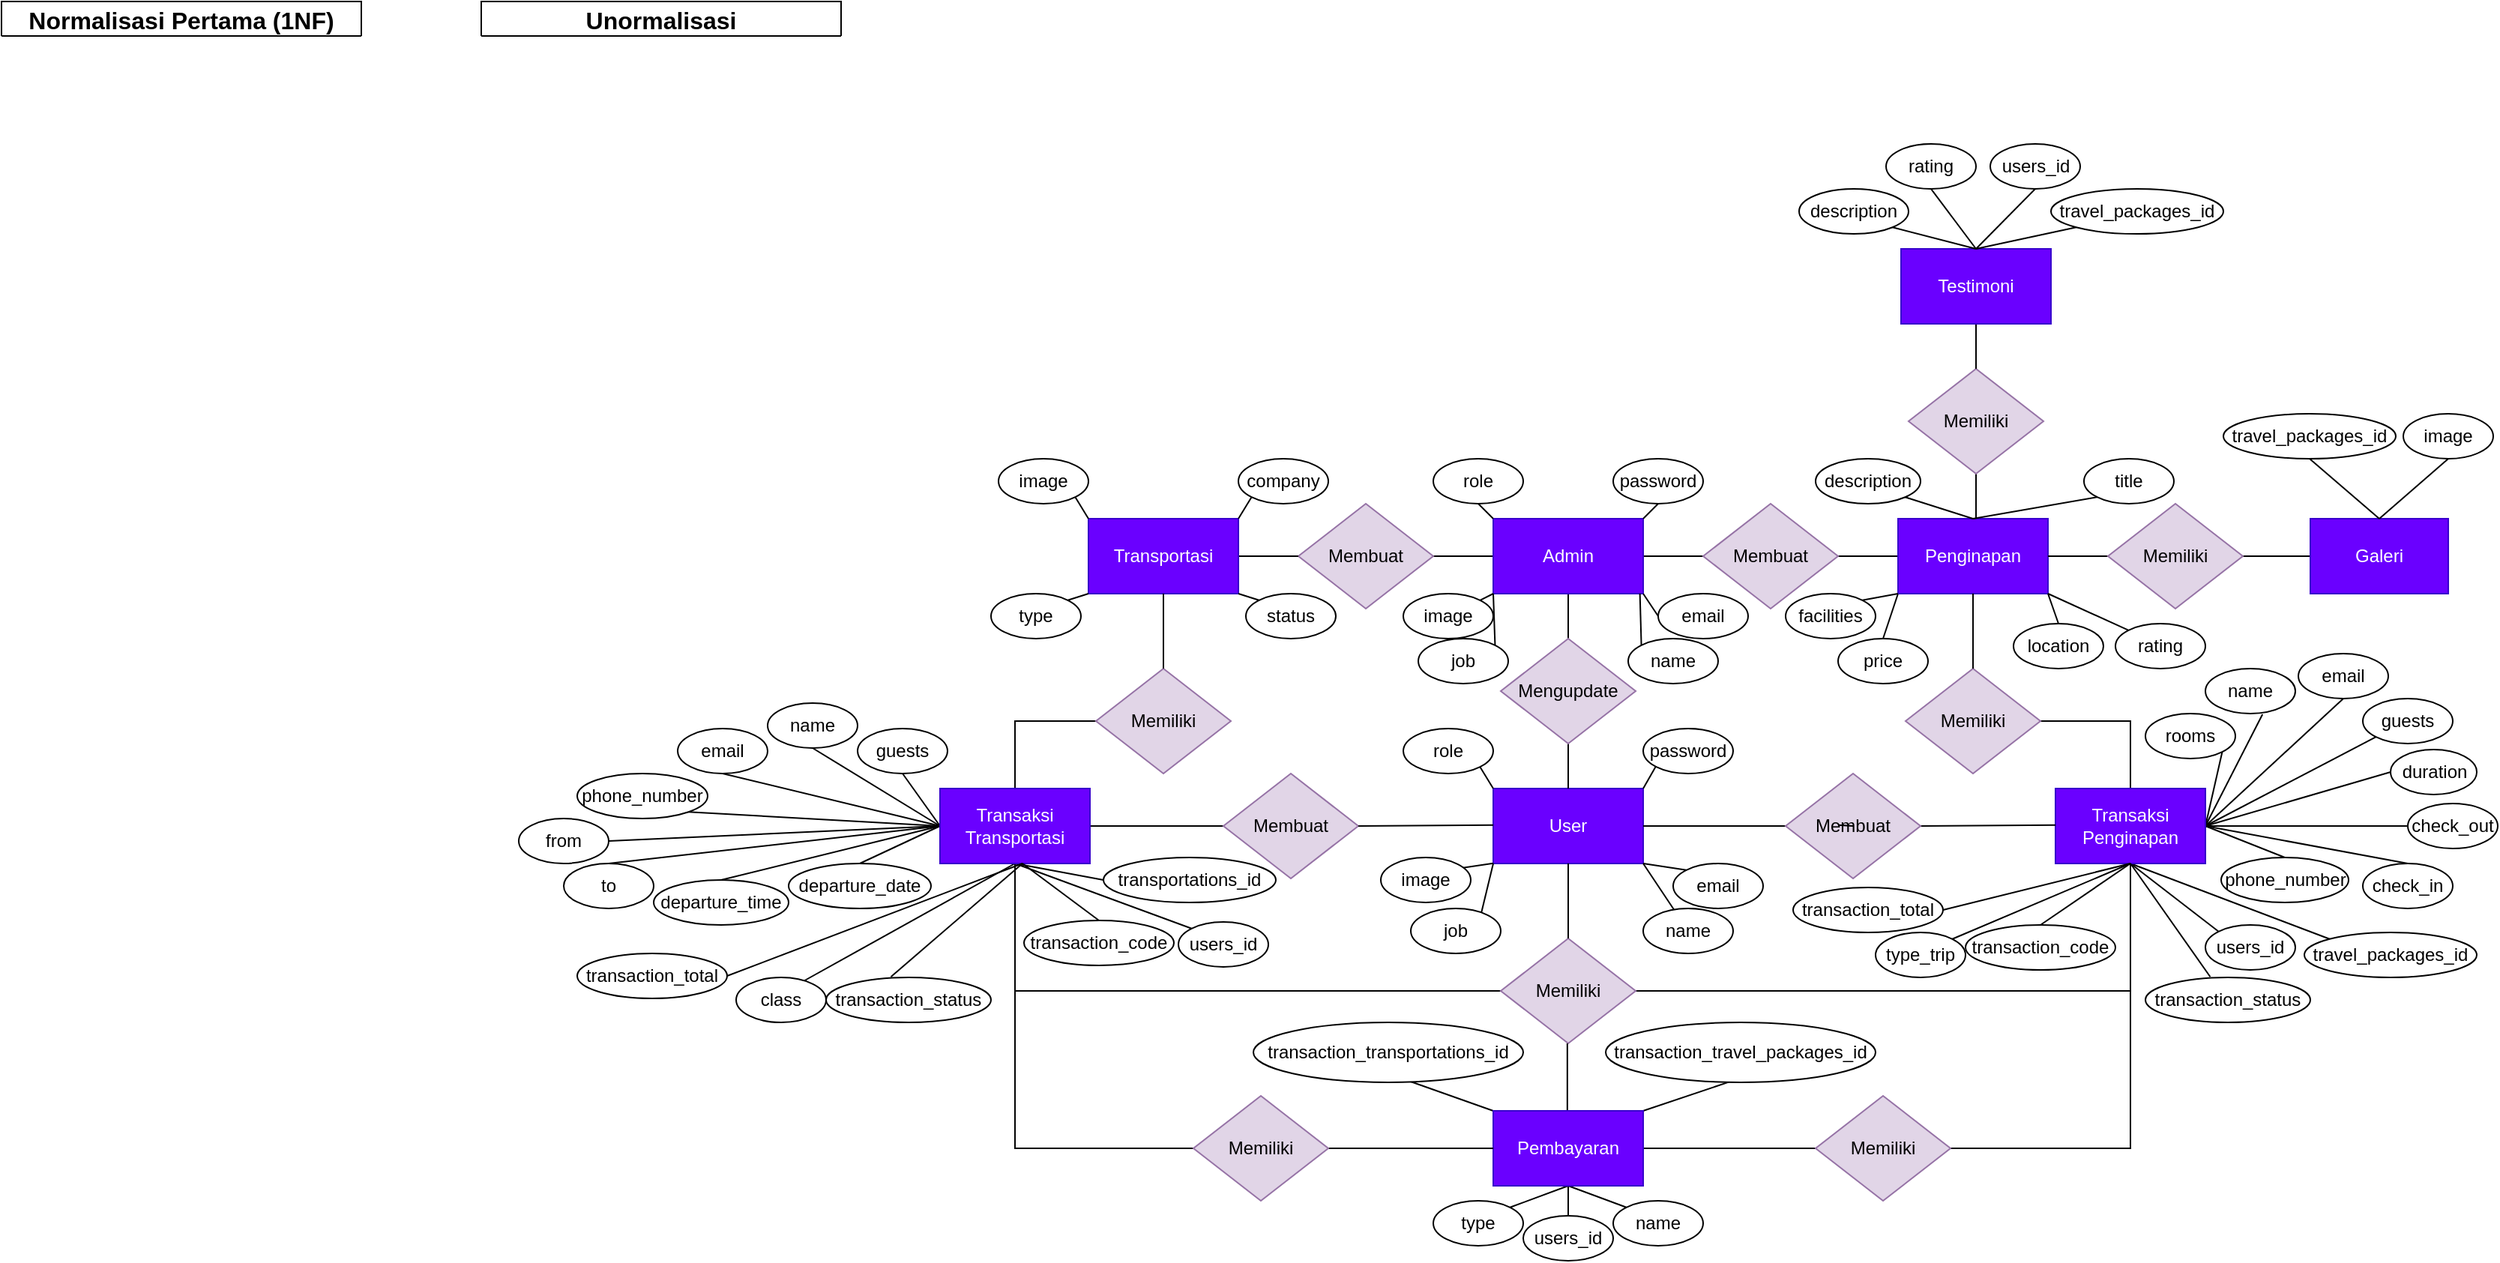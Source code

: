 <mxfile version="15.9.6" type="github">
  <diagram id="R2lEEEUBdFMjLlhIrx00" name="Page-1">
    <mxGraphModel dx="1483" dy="754" grid="1" gridSize="10" guides="1" tooltips="1" connect="1" arrows="1" fold="1" page="1" pageScale="1" pageWidth="1700" pageHeight="1100" math="0" shadow="0" extFonts="Permanent Marker^https://fonts.googleapis.com/css?family=Permanent+Marker">
      <root>
        <mxCell id="0" />
        <mxCell id="1" parent="0" />
        <mxCell id="SC89Ql17cZj3kVw4EyDL-1" value="User" style="rounded=0;whiteSpace=wrap;html=1;fillColor=#6a00ff;strokeColor=#3700CC;fontColor=#ffffff;" parent="1" vertex="1">
          <mxGeometry x="995" y="525" width="100" height="50" as="geometry" />
        </mxCell>
        <mxCell id="SC89Ql17cZj3kVw4EyDL-3" style="rounded=0;orthogonalLoop=1;jettySize=auto;html=1;entryX=0.5;entryY=0;entryDx=0;entryDy=0;endArrow=none;endFill=0;" parent="1" source="SC89Ql17cZj3kVw4EyDL-2" target="SC89Ql17cZj3kVw4EyDL-1" edge="1">
          <mxGeometry relative="1" as="geometry" />
        </mxCell>
        <mxCell id="SC89Ql17cZj3kVw4EyDL-5" style="edgeStyle=none;rounded=0;orthogonalLoop=1;jettySize=auto;html=1;entryX=0.5;entryY=1;entryDx=0;entryDy=0;endArrow=none;endFill=0;" parent="1" source="SC89Ql17cZj3kVw4EyDL-2" target="SC89Ql17cZj3kVw4EyDL-4" edge="1">
          <mxGeometry relative="1" as="geometry" />
        </mxCell>
        <mxCell id="SC89Ql17cZj3kVw4EyDL-2" value="Mengupdate" style="rhombus;whiteSpace=wrap;html=1;fillColor=#e1d5e7;strokeColor=#9673a6;" parent="1" vertex="1">
          <mxGeometry x="1000" y="425" width="90" height="70" as="geometry" />
        </mxCell>
        <mxCell id="SC89Ql17cZj3kVw4EyDL-7" style="edgeStyle=none;rounded=0;orthogonalLoop=1;jettySize=auto;html=1;entryX=0;entryY=0.5;entryDx=0;entryDy=0;endArrow=none;endFill=0;" parent="1" source="SC89Ql17cZj3kVw4EyDL-4" target="SC89Ql17cZj3kVw4EyDL-6" edge="1">
          <mxGeometry relative="1" as="geometry" />
        </mxCell>
        <mxCell id="SC89Ql17cZj3kVw4EyDL-9" style="edgeStyle=none;rounded=0;orthogonalLoop=1;jettySize=auto;html=1;entryX=1;entryY=0.5;entryDx=0;entryDy=0;endArrow=none;endFill=0;" parent="1" source="SC89Ql17cZj3kVw4EyDL-4" target="SC89Ql17cZj3kVw4EyDL-8" edge="1">
          <mxGeometry relative="1" as="geometry" />
        </mxCell>
        <mxCell id="SC89Ql17cZj3kVw4EyDL-4" value="Admin" style="rounded=0;whiteSpace=wrap;html=1;fillColor=#6a00ff;strokeColor=#3700CC;fontColor=#ffffff;" parent="1" vertex="1">
          <mxGeometry x="995" y="345" width="100" height="50" as="geometry" />
        </mxCell>
        <mxCell id="SC89Ql17cZj3kVw4EyDL-11" style="edgeStyle=none;rounded=0;orthogonalLoop=1;jettySize=auto;html=1;entryX=0;entryY=0.5;entryDx=0;entryDy=0;endArrow=none;endFill=0;" parent="1" source="SC89Ql17cZj3kVw4EyDL-6" target="SC89Ql17cZj3kVw4EyDL-10" edge="1">
          <mxGeometry relative="1" as="geometry" />
        </mxCell>
        <mxCell id="SC89Ql17cZj3kVw4EyDL-6" value="Membuat" style="rhombus;whiteSpace=wrap;html=1;fillColor=#e1d5e7;strokeColor=#9673a6;" parent="1" vertex="1">
          <mxGeometry x="1135" y="335" width="90" height="70" as="geometry" />
        </mxCell>
        <mxCell id="SC89Ql17cZj3kVw4EyDL-8" value="Membuat" style="rhombus;whiteSpace=wrap;html=1;fillColor=#e1d5e7;strokeColor=#9673a6;" parent="1" vertex="1">
          <mxGeometry x="865" y="335" width="90" height="70" as="geometry" />
        </mxCell>
        <mxCell id="2Gq4btFU49mdZcgzdMPZ-91" style="edgeStyle=none;rounded=0;orthogonalLoop=1;jettySize=auto;html=1;exitX=0;exitY=1;exitDx=0;exitDy=0;entryX=0.5;entryY=0;entryDx=0;entryDy=0;endArrow=none;endFill=0;" edge="1" parent="1" source="SC89Ql17cZj3kVw4EyDL-10" target="SC89Ql17cZj3kVw4EyDL-227">
          <mxGeometry relative="1" as="geometry" />
        </mxCell>
        <mxCell id="SC89Ql17cZj3kVw4EyDL-10" value="Penginapan" style="rounded=0;whiteSpace=wrap;html=1;fillColor=#6a00ff;strokeColor=#3700CC;fontColor=#ffffff;" parent="1" vertex="1">
          <mxGeometry x="1265" y="345" width="100" height="50" as="geometry" />
        </mxCell>
        <mxCell id="SC89Ql17cZj3kVw4EyDL-13" style="edgeStyle=none;rounded=0;orthogonalLoop=1;jettySize=auto;html=1;entryX=0;entryY=0.5;entryDx=0;entryDy=0;endArrow=none;endFill=0;" parent="1" source="SC89Ql17cZj3kVw4EyDL-12" target="SC89Ql17cZj3kVw4EyDL-8" edge="1">
          <mxGeometry relative="1" as="geometry" />
        </mxCell>
        <mxCell id="SC89Ql17cZj3kVw4EyDL-12" value="Transportasi" style="rounded=0;whiteSpace=wrap;html=1;fillColor=#6a00ff;strokeColor=#3700CC;fontColor=#ffffff;" parent="1" vertex="1">
          <mxGeometry x="725" y="345" width="100" height="50" as="geometry" />
        </mxCell>
        <mxCell id="SC89Ql17cZj3kVw4EyDL-19" style="edgeStyle=none;rounded=0;orthogonalLoop=1;jettySize=auto;html=1;exitX=1;exitY=0;exitDx=0;exitDy=0;entryX=0;entryY=1;entryDx=0;entryDy=0;endArrow=none;endFill=0;" parent="1" target="SC89Ql17cZj3kVw4EyDL-1" edge="1">
          <mxGeometry relative="1" as="geometry">
            <mxPoint x="986.642" y="609.612" as="sourcePoint" />
          </mxGeometry>
        </mxCell>
        <mxCell id="SC89Ql17cZj3kVw4EyDL-23" style="edgeStyle=none;rounded=0;orthogonalLoop=1;jettySize=auto;html=1;exitX=1;exitY=0;exitDx=0;exitDy=0;endArrow=none;endFill=0;" parent="1" edge="1">
          <mxGeometry relative="1" as="geometry">
            <mxPoint x="995" y="574.882" as="targetPoint" />
            <mxPoint x="969.642" y="578.612" as="sourcePoint" />
          </mxGeometry>
        </mxCell>
        <mxCell id="SC89Ql17cZj3kVw4EyDL-24" value="password" style="ellipse;whiteSpace=wrap;html=1;" parent="1" vertex="1">
          <mxGeometry x="1095" y="485" width="60" height="30" as="geometry" />
        </mxCell>
        <mxCell id="SC89Ql17cZj3kVw4EyDL-27" style="edgeStyle=none;rounded=0;orthogonalLoop=1;jettySize=auto;html=1;exitX=1;exitY=1;exitDx=0;exitDy=0;entryX=0;entryY=0;entryDx=0;entryDy=0;endArrow=none;endFill=0;" parent="1" source="SC89Ql17cZj3kVw4EyDL-26" target="SC89Ql17cZj3kVw4EyDL-1" edge="1">
          <mxGeometry relative="1" as="geometry" />
        </mxCell>
        <mxCell id="SC89Ql17cZj3kVw4EyDL-26" value="role" style="ellipse;whiteSpace=wrap;html=1;" parent="1" vertex="1">
          <mxGeometry x="935" y="485" width="60" height="30" as="geometry" />
        </mxCell>
        <mxCell id="SC89Ql17cZj3kVw4EyDL-40" style="edgeStyle=none;rounded=0;orthogonalLoop=1;jettySize=auto;html=1;exitX=0.5;exitY=1;exitDx=0;exitDy=0;entryX=1;entryY=0;entryDx=0;entryDy=0;endArrow=none;endFill=0;" parent="1" source="SC89Ql17cZj3kVw4EyDL-28" target="SC89Ql17cZj3kVw4EyDL-4" edge="1">
          <mxGeometry relative="1" as="geometry" />
        </mxCell>
        <mxCell id="SC89Ql17cZj3kVw4EyDL-28" value="password" style="ellipse;whiteSpace=wrap;html=1;" parent="1" vertex="1">
          <mxGeometry x="1075" y="305" width="60" height="30" as="geometry" />
        </mxCell>
        <mxCell id="SC89Ql17cZj3kVw4EyDL-35" style="edgeStyle=none;rounded=0;orthogonalLoop=1;jettySize=auto;html=1;exitX=0;exitY=0.5;exitDx=0;exitDy=0;entryX=1;entryY=1;entryDx=0;entryDy=0;endArrow=none;endFill=0;" parent="1" source="SC89Ql17cZj3kVw4EyDL-29" target="SC89Ql17cZj3kVw4EyDL-4" edge="1">
          <mxGeometry relative="1" as="geometry" />
        </mxCell>
        <mxCell id="SC89Ql17cZj3kVw4EyDL-29" value="email" style="ellipse;whiteSpace=wrap;html=1;" parent="1" vertex="1">
          <mxGeometry x="1105" y="395" width="60" height="30" as="geometry" />
        </mxCell>
        <mxCell id="SC89Ql17cZj3kVw4EyDL-36" style="edgeStyle=none;rounded=0;orthogonalLoop=1;jettySize=auto;html=1;exitX=0;exitY=0;exitDx=0;exitDy=0;endArrow=none;endFill=0;" parent="1" source="SC89Ql17cZj3kVw4EyDL-30" edge="1">
          <mxGeometry relative="1" as="geometry">
            <mxPoint x="1092.824" y="395" as="targetPoint" />
          </mxGeometry>
        </mxCell>
        <mxCell id="SC89Ql17cZj3kVw4EyDL-30" value="name" style="ellipse;whiteSpace=wrap;html=1;" parent="1" vertex="1">
          <mxGeometry x="1085" y="425" width="60" height="30" as="geometry" />
        </mxCell>
        <mxCell id="SC89Ql17cZj3kVw4EyDL-38" style="edgeStyle=none;rounded=0;orthogonalLoop=1;jettySize=auto;html=1;exitX=1;exitY=0;exitDx=0;exitDy=0;entryX=0;entryY=1;entryDx=0;entryDy=0;endArrow=none;endFill=0;" parent="1" source="SC89Ql17cZj3kVw4EyDL-31" target="SC89Ql17cZj3kVw4EyDL-4" edge="1">
          <mxGeometry relative="1" as="geometry" />
        </mxCell>
        <mxCell id="SC89Ql17cZj3kVw4EyDL-31" value="job" style="ellipse;whiteSpace=wrap;html=1;" parent="1" vertex="1">
          <mxGeometry x="945" y="425" width="60" height="30" as="geometry" />
        </mxCell>
        <mxCell id="SC89Ql17cZj3kVw4EyDL-37" style="edgeStyle=none;rounded=0;orthogonalLoop=1;jettySize=auto;html=1;exitX=1;exitY=0;exitDx=0;exitDy=0;entryX=0;entryY=1;entryDx=0;entryDy=0;endArrow=none;endFill=0;" parent="1" source="SC89Ql17cZj3kVw4EyDL-32" target="SC89Ql17cZj3kVw4EyDL-4" edge="1">
          <mxGeometry relative="1" as="geometry" />
        </mxCell>
        <mxCell id="SC89Ql17cZj3kVw4EyDL-32" value="image" style="ellipse;whiteSpace=wrap;html=1;" parent="1" vertex="1">
          <mxGeometry x="935" y="395" width="60" height="30" as="geometry" />
        </mxCell>
        <mxCell id="SC89Ql17cZj3kVw4EyDL-39" style="edgeStyle=none;rounded=0;orthogonalLoop=1;jettySize=auto;html=1;exitX=0.5;exitY=1;exitDx=0;exitDy=0;entryX=0;entryY=0;entryDx=0;entryDy=0;endArrow=none;endFill=0;" parent="1" source="SC89Ql17cZj3kVw4EyDL-33" target="SC89Ql17cZj3kVw4EyDL-4" edge="1">
          <mxGeometry relative="1" as="geometry" />
        </mxCell>
        <mxCell id="SC89Ql17cZj3kVw4EyDL-33" value="role" style="ellipse;whiteSpace=wrap;html=1;" parent="1" vertex="1">
          <mxGeometry x="955" y="305" width="60" height="30" as="geometry" />
        </mxCell>
        <mxCell id="SC89Ql17cZj3kVw4EyDL-47" style="edgeStyle=none;rounded=0;orthogonalLoop=1;jettySize=auto;html=1;exitX=0;exitY=1;exitDx=0;exitDy=0;entryX=1;entryY=0;entryDx=0;entryDy=0;endArrow=none;endFill=0;" parent="1" edge="1">
          <mxGeometry relative="1" as="geometry">
            <mxPoint x="883" y="690" as="targetPoint" />
          </mxGeometry>
        </mxCell>
        <mxCell id="SC89Ql17cZj3kVw4EyDL-50" style="edgeStyle=none;rounded=0;orthogonalLoop=1;jettySize=auto;html=1;exitX=0;exitY=0;exitDx=0;exitDy=0;entryX=1;entryY=1;entryDx=0;entryDy=0;endArrow=none;endFill=0;" parent="1" edge="1">
          <mxGeometry relative="1" as="geometry">
            <mxPoint x="883" y="740" as="targetPoint" />
          </mxGeometry>
        </mxCell>
        <mxCell id="SC89Ql17cZj3kVw4EyDL-52" style="edgeStyle=none;rounded=0;orthogonalLoop=1;jettySize=auto;html=1;exitX=1;exitY=1;exitDx=0;exitDy=0;entryX=0;entryY=0;entryDx=0;entryDy=0;endArrow=none;endFill=0;" parent="1" edge="1">
          <mxGeometry relative="1" as="geometry">
            <mxPoint x="783" y="690" as="targetPoint" />
          </mxGeometry>
        </mxCell>
        <mxCell id="SC89Ql17cZj3kVw4EyDL-54" style="edgeStyle=none;rounded=0;orthogonalLoop=1;jettySize=auto;html=1;exitX=1;exitY=0;exitDx=0;exitDy=0;entryX=0;entryY=1;entryDx=0;entryDy=0;endArrow=none;endFill=0;" parent="1" edge="1">
          <mxGeometry relative="1" as="geometry">
            <mxPoint x="783" y="740" as="targetPoint" />
          </mxGeometry>
        </mxCell>
        <mxCell id="2Gq4btFU49mdZcgzdMPZ-52" style="edgeStyle=orthogonalEdgeStyle;rounded=0;orthogonalLoop=1;jettySize=auto;html=1;exitX=0;exitY=0.5;exitDx=0;exitDy=0;entryX=0.5;entryY=0;entryDx=0;entryDy=0;endArrow=none;endFill=0;" edge="1" parent="1" source="SC89Ql17cZj3kVw4EyDL-63" target="SC89Ql17cZj3kVw4EyDL-112">
          <mxGeometry relative="1" as="geometry" />
        </mxCell>
        <mxCell id="SC89Ql17cZj3kVw4EyDL-63" value="Memiliki" style="rhombus;whiteSpace=wrap;html=1;fillColor=#e1d5e7;strokeColor=#9673a6;" parent="1" vertex="1">
          <mxGeometry x="730" y="445" width="90" height="70" as="geometry" />
        </mxCell>
        <mxCell id="SC89Ql17cZj3kVw4EyDL-64" style="edgeStyle=none;rounded=0;orthogonalLoop=1;jettySize=auto;html=1;entryX=0.5;entryY=1;entryDx=0;entryDy=0;endArrow=none;endFill=0;" parent="1" source="SC89Ql17cZj3kVw4EyDL-63" edge="1">
          <mxGeometry relative="1" as="geometry">
            <mxPoint x="775" y="395" as="targetPoint" />
          </mxGeometry>
        </mxCell>
        <mxCell id="2Gq4btFU49mdZcgzdMPZ-25" style="edgeStyle=orthogonalEdgeStyle;rounded=0;orthogonalLoop=1;jettySize=auto;html=1;exitX=1;exitY=0.5;exitDx=0;exitDy=0;entryX=0.5;entryY=0;entryDx=0;entryDy=0;endArrow=none;endFill=0;" edge="1" parent="1" source="SC89Ql17cZj3kVw4EyDL-65" target="SC89Ql17cZj3kVw4EyDL-106">
          <mxGeometry relative="1" as="geometry" />
        </mxCell>
        <mxCell id="SC89Ql17cZj3kVw4EyDL-65" value="Memiliki" style="rhombus;whiteSpace=wrap;html=1;fillColor=#e1d5e7;strokeColor=#9673a6;" parent="1" vertex="1">
          <mxGeometry x="1270" y="445" width="90" height="70" as="geometry" />
        </mxCell>
        <mxCell id="SC89Ql17cZj3kVw4EyDL-66" style="edgeStyle=none;rounded=0;orthogonalLoop=1;jettySize=auto;html=1;entryX=0.5;entryY=1;entryDx=0;entryDy=0;endArrow=none;endFill=0;" parent="1" source="SC89Ql17cZj3kVw4EyDL-65" edge="1">
          <mxGeometry relative="1" as="geometry">
            <mxPoint x="1315" y="395" as="targetPoint" />
          </mxGeometry>
        </mxCell>
        <mxCell id="SC89Ql17cZj3kVw4EyDL-79" style="rounded=0;orthogonalLoop=1;jettySize=auto;html=1;exitX=1;exitY=1;exitDx=0;exitDy=0;entryX=0;entryY=0;entryDx=0;entryDy=0;endArrow=none;endFill=0;" parent="1" source="SC89Ql17cZj3kVw4EyDL-77" target="SC89Ql17cZj3kVw4EyDL-12" edge="1">
          <mxGeometry relative="1" as="geometry" />
        </mxCell>
        <mxCell id="SC89Ql17cZj3kVw4EyDL-77" value="image" style="ellipse;whiteSpace=wrap;html=1;" parent="1" vertex="1">
          <mxGeometry x="665" y="305" width="60" height="30" as="geometry" />
        </mxCell>
        <mxCell id="SC89Ql17cZj3kVw4EyDL-80" style="edgeStyle=none;rounded=0;orthogonalLoop=1;jettySize=auto;html=1;exitX=0;exitY=1;exitDx=0;exitDy=0;entryX=1;entryY=0;entryDx=0;entryDy=0;endArrow=none;endFill=0;" parent="1" source="SC89Ql17cZj3kVw4EyDL-78" target="SC89Ql17cZj3kVw4EyDL-12" edge="1">
          <mxGeometry relative="1" as="geometry" />
        </mxCell>
        <mxCell id="SC89Ql17cZj3kVw4EyDL-78" value="company" style="ellipse;whiteSpace=wrap;html=1;" parent="1" vertex="1">
          <mxGeometry x="825" y="305" width="60" height="30" as="geometry" />
        </mxCell>
        <mxCell id="SC89Ql17cZj3kVw4EyDL-82" style="edgeStyle=none;rounded=0;orthogonalLoop=1;jettySize=auto;html=1;exitX=1;exitY=0;exitDx=0;exitDy=0;entryX=0;entryY=1;entryDx=0;entryDy=0;endArrow=none;endFill=0;" parent="1" source="SC89Ql17cZj3kVw4EyDL-81" target="SC89Ql17cZj3kVw4EyDL-12" edge="1">
          <mxGeometry relative="1" as="geometry" />
        </mxCell>
        <mxCell id="SC89Ql17cZj3kVw4EyDL-81" value="type" style="ellipse;whiteSpace=wrap;html=1;" parent="1" vertex="1">
          <mxGeometry x="660" y="395" width="60" height="30" as="geometry" />
        </mxCell>
        <mxCell id="SC89Ql17cZj3kVw4EyDL-85" style="edgeStyle=none;rounded=0;orthogonalLoop=1;jettySize=auto;html=1;exitX=0;exitY=0;exitDx=0;exitDy=0;entryX=1;entryY=1;entryDx=0;entryDy=0;endArrow=none;endFill=0;" parent="1" source="SC89Ql17cZj3kVw4EyDL-83" target="SC89Ql17cZj3kVw4EyDL-12" edge="1">
          <mxGeometry relative="1" as="geometry" />
        </mxCell>
        <mxCell id="SC89Ql17cZj3kVw4EyDL-83" value="status" style="ellipse;whiteSpace=wrap;html=1;" parent="1" vertex="1">
          <mxGeometry x="830" y="395" width="60" height="30" as="geometry" />
        </mxCell>
        <mxCell id="SC89Ql17cZj3kVw4EyDL-88" style="edgeStyle=none;rounded=0;orthogonalLoop=1;jettySize=auto;html=1;exitX=0;exitY=1;exitDx=0;exitDy=0;entryX=0.5;entryY=0;entryDx=0;entryDy=0;endArrow=none;endFill=0;" parent="1" source="SC89Ql17cZj3kVw4EyDL-86" target="SC89Ql17cZj3kVw4EyDL-10" edge="1">
          <mxGeometry relative="1" as="geometry" />
        </mxCell>
        <mxCell id="SC89Ql17cZj3kVw4EyDL-86" value="title" style="ellipse;whiteSpace=wrap;html=1;" parent="1" vertex="1">
          <mxGeometry x="1389" y="305" width="60" height="30" as="geometry" />
        </mxCell>
        <mxCell id="SC89Ql17cZj3kVw4EyDL-90" style="edgeStyle=none;rounded=0;orthogonalLoop=1;jettySize=auto;html=1;exitX=1;exitY=1;exitDx=0;exitDy=0;entryX=0.5;entryY=0;entryDx=0;entryDy=0;endArrow=none;endFill=0;" parent="1" source="SC89Ql17cZj3kVw4EyDL-89" target="SC89Ql17cZj3kVw4EyDL-10" edge="1">
          <mxGeometry relative="1" as="geometry" />
        </mxCell>
        <mxCell id="SC89Ql17cZj3kVw4EyDL-89" value="description" style="ellipse;whiteSpace=wrap;html=1;" parent="1" vertex="1">
          <mxGeometry x="1210" y="305" width="70" height="30" as="geometry" />
        </mxCell>
        <mxCell id="SC89Ql17cZj3kVw4EyDL-105" value="travel_packages_id" style="ellipse;whiteSpace=wrap;html=1;" parent="1" vertex="1">
          <mxGeometry x="1536" y="621" width="115" height="30" as="geometry" />
        </mxCell>
        <mxCell id="2Gq4btFU49mdZcgzdMPZ-16" style="rounded=0;orthogonalLoop=1;jettySize=auto;html=1;exitX=1;exitY=0.5;exitDx=0;exitDy=0;entryX=1;entryY=1;entryDx=0;entryDy=0;endArrow=none;endFill=0;" edge="1" parent="1" source="SC89Ql17cZj3kVw4EyDL-106" target="SC89Ql17cZj3kVw4EyDL-144">
          <mxGeometry relative="1" as="geometry" />
        </mxCell>
        <mxCell id="2Gq4btFU49mdZcgzdMPZ-17" style="edgeStyle=none;rounded=0;orthogonalLoop=1;jettySize=auto;html=1;exitX=1;exitY=0.5;exitDx=0;exitDy=0;entryX=0.635;entryY=1.016;entryDx=0;entryDy=0;entryPerimeter=0;endArrow=none;endFill=0;" edge="1" parent="1" source="SC89Ql17cZj3kVw4EyDL-106" target="SC89Ql17cZj3kVw4EyDL-135">
          <mxGeometry relative="1" as="geometry" />
        </mxCell>
        <mxCell id="2Gq4btFU49mdZcgzdMPZ-18" style="edgeStyle=none;rounded=0;orthogonalLoop=1;jettySize=auto;html=1;exitX=1;exitY=0.5;exitDx=0;exitDy=0;entryX=0.5;entryY=1;entryDx=0;entryDy=0;endArrow=none;endFill=0;" edge="1" parent="1" source="SC89Ql17cZj3kVw4EyDL-106" target="SC89Ql17cZj3kVw4EyDL-133">
          <mxGeometry relative="1" as="geometry" />
        </mxCell>
        <mxCell id="2Gq4btFU49mdZcgzdMPZ-19" style="edgeStyle=none;rounded=0;orthogonalLoop=1;jettySize=auto;html=1;exitX=1;exitY=0.5;exitDx=0;exitDy=0;entryX=0;entryY=1;entryDx=0;entryDy=0;endArrow=none;endFill=0;" edge="1" parent="1" source="SC89Ql17cZj3kVw4EyDL-106" target="SC89Ql17cZj3kVw4EyDL-146">
          <mxGeometry relative="1" as="geometry" />
        </mxCell>
        <mxCell id="2Gq4btFU49mdZcgzdMPZ-20" style="edgeStyle=none;rounded=0;orthogonalLoop=1;jettySize=auto;html=1;exitX=1;exitY=0.5;exitDx=0;exitDy=0;entryX=0;entryY=0.5;entryDx=0;entryDy=0;endArrow=none;endFill=0;" edge="1" parent="1" source="SC89Ql17cZj3kVw4EyDL-106" target="SC89Ql17cZj3kVw4EyDL-148">
          <mxGeometry relative="1" as="geometry" />
        </mxCell>
        <mxCell id="2Gq4btFU49mdZcgzdMPZ-21" style="edgeStyle=none;rounded=0;orthogonalLoop=1;jettySize=auto;html=1;exitX=1;exitY=0.5;exitDx=0;exitDy=0;entryX=0;entryY=0.5;entryDx=0;entryDy=0;endArrow=none;endFill=0;" edge="1" parent="1" source="SC89Ql17cZj3kVw4EyDL-106" target="SC89Ql17cZj3kVw4EyDL-141">
          <mxGeometry relative="1" as="geometry" />
        </mxCell>
        <mxCell id="2Gq4btFU49mdZcgzdMPZ-22" style="edgeStyle=none;rounded=0;orthogonalLoop=1;jettySize=auto;html=1;exitX=1;exitY=0.5;exitDx=0;exitDy=0;entryX=0.5;entryY=0;entryDx=0;entryDy=0;endArrow=none;endFill=0;" edge="1" parent="1" source="SC89Ql17cZj3kVw4EyDL-106" target="SC89Ql17cZj3kVw4EyDL-139">
          <mxGeometry relative="1" as="geometry" />
        </mxCell>
        <mxCell id="2Gq4btFU49mdZcgzdMPZ-41" style="edgeStyle=none;rounded=0;orthogonalLoop=1;jettySize=auto;html=1;exitX=1;exitY=0.5;exitDx=0;exitDy=0;entryX=0.5;entryY=0;entryDx=0;entryDy=0;endArrow=none;endFill=0;" edge="1" parent="1" source="SC89Ql17cZj3kVw4EyDL-106" target="SC89Ql17cZj3kVw4EyDL-137">
          <mxGeometry relative="1" as="geometry" />
        </mxCell>
        <mxCell id="2Gq4btFU49mdZcgzdMPZ-55" style="rounded=0;orthogonalLoop=1;jettySize=auto;html=1;exitX=0.5;exitY=1;exitDx=0;exitDy=0;entryX=0;entryY=0;entryDx=0;entryDy=0;endArrow=none;endFill=0;" edge="1" parent="1" source="SC89Ql17cZj3kVw4EyDL-106" target="SC89Ql17cZj3kVw4EyDL-119">
          <mxGeometry relative="1" as="geometry" />
        </mxCell>
        <mxCell id="2Gq4btFU49mdZcgzdMPZ-56" style="edgeStyle=orthogonalEdgeStyle;rounded=0;orthogonalLoop=1;jettySize=auto;html=1;exitX=0.5;exitY=1;exitDx=0;exitDy=0;entryX=1;entryY=0.5;entryDx=0;entryDy=0;endArrow=none;endFill=0;" edge="1" parent="1" source="SC89Ql17cZj3kVw4EyDL-106" target="2Gq4btFU49mdZcgzdMPZ-53">
          <mxGeometry relative="1" as="geometry">
            <Array as="points">
              <mxPoint x="1420" y="660" />
            </Array>
          </mxGeometry>
        </mxCell>
        <mxCell id="2Gq4btFU49mdZcgzdMPZ-59" style="rounded=0;orthogonalLoop=1;jettySize=auto;html=1;exitX=0.5;exitY=1;exitDx=0;exitDy=0;entryX=1;entryY=0;entryDx=0;entryDy=0;endArrow=none;endFill=0;" edge="1" parent="1" source="SC89Ql17cZj3kVw4EyDL-106" target="SC89Ql17cZj3kVw4EyDL-123">
          <mxGeometry relative="1" as="geometry" />
        </mxCell>
        <mxCell id="2Gq4btFU49mdZcgzdMPZ-70" style="edgeStyle=none;rounded=0;orthogonalLoop=1;jettySize=auto;html=1;exitX=0.5;exitY=1;exitDx=0;exitDy=0;entryX=0;entryY=0;entryDx=0;entryDy=0;endArrow=none;endFill=0;" edge="1" parent="1" source="SC89Ql17cZj3kVw4EyDL-106" target="SC89Ql17cZj3kVw4EyDL-105">
          <mxGeometry relative="1" as="geometry" />
        </mxCell>
        <mxCell id="2Gq4btFU49mdZcgzdMPZ-72" style="edgeStyle=orthogonalEdgeStyle;rounded=0;orthogonalLoop=1;jettySize=auto;html=1;exitX=0.5;exitY=1;exitDx=0;exitDy=0;entryX=1;entryY=0.5;entryDx=0;entryDy=0;endArrow=none;endFill=0;" edge="1" parent="1" source="SC89Ql17cZj3kVw4EyDL-106" target="2Gq4btFU49mdZcgzdMPZ-71">
          <mxGeometry relative="1" as="geometry" />
        </mxCell>
        <mxCell id="SC89Ql17cZj3kVw4EyDL-106" value="Transaksi&lt;br&gt;Penginapan" style="rounded=0;whiteSpace=wrap;html=1;fillColor=#6a00ff;strokeColor=#3700CC;fontColor=#ffffff;" parent="1" vertex="1">
          <mxGeometry x="1370" y="525" width="100" height="50" as="geometry" />
        </mxCell>
        <mxCell id="SC89Ql17cZj3kVw4EyDL-110" style="edgeStyle=none;rounded=0;orthogonalLoop=1;jettySize=auto;html=1;endArrow=none;endFill=0;exitX=1;exitY=0.5;exitDx=0;exitDy=0;startArrow=none;" parent="1" source="2Gq4btFU49mdZcgzdMPZ-12" edge="1">
          <mxGeometry relative="1" as="geometry">
            <mxPoint x="1225" y="549.41" as="sourcePoint" />
            <mxPoint x="1370" y="549.41" as="targetPoint" />
          </mxGeometry>
        </mxCell>
        <mxCell id="2Gq4btFU49mdZcgzdMPZ-42" style="edgeStyle=none;rounded=0;orthogonalLoop=1;jettySize=auto;html=1;exitX=0;exitY=0.5;exitDx=0;exitDy=0;entryX=0.5;entryY=1;entryDx=0;entryDy=0;endArrow=none;endFill=0;" edge="1" parent="1" source="SC89Ql17cZj3kVw4EyDL-112" target="SC89Ql17cZj3kVw4EyDL-175">
          <mxGeometry relative="1" as="geometry" />
        </mxCell>
        <mxCell id="2Gq4btFU49mdZcgzdMPZ-43" style="edgeStyle=none;rounded=0;orthogonalLoop=1;jettySize=auto;html=1;exitX=0;exitY=0.5;exitDx=0;exitDy=0;entryX=0.5;entryY=1;entryDx=0;entryDy=0;endArrow=none;endFill=0;" edge="1" parent="1" source="SC89Ql17cZj3kVw4EyDL-112" target="SC89Ql17cZj3kVw4EyDL-168">
          <mxGeometry relative="1" as="geometry" />
        </mxCell>
        <mxCell id="2Gq4btFU49mdZcgzdMPZ-45" style="edgeStyle=none;rounded=0;orthogonalLoop=1;jettySize=auto;html=1;exitX=0;exitY=0.5;exitDx=0;exitDy=0;entryX=0.5;entryY=1;entryDx=0;entryDy=0;endArrow=none;endFill=0;" edge="1" parent="1" source="SC89Ql17cZj3kVw4EyDL-112" target="SC89Ql17cZj3kVw4EyDL-167">
          <mxGeometry relative="1" as="geometry" />
        </mxCell>
        <mxCell id="2Gq4btFU49mdZcgzdMPZ-46" style="edgeStyle=none;rounded=0;orthogonalLoop=1;jettySize=auto;html=1;exitX=0;exitY=0.5;exitDx=0;exitDy=0;entryX=1;entryY=1;entryDx=0;entryDy=0;endArrow=none;endFill=0;" edge="1" parent="1" source="SC89Ql17cZj3kVw4EyDL-112" target="SC89Ql17cZj3kVw4EyDL-169">
          <mxGeometry relative="1" as="geometry" />
        </mxCell>
        <mxCell id="2Gq4btFU49mdZcgzdMPZ-47" style="edgeStyle=none;rounded=0;orthogonalLoop=1;jettySize=auto;html=1;exitX=0;exitY=0.5;exitDx=0;exitDy=0;entryX=1;entryY=0.5;entryDx=0;entryDy=0;endArrow=none;endFill=0;" edge="1" parent="1" source="SC89Ql17cZj3kVw4EyDL-112" target="SC89Ql17cZj3kVw4EyDL-171">
          <mxGeometry relative="1" as="geometry" />
        </mxCell>
        <mxCell id="2Gq4btFU49mdZcgzdMPZ-48" style="edgeStyle=none;rounded=0;orthogonalLoop=1;jettySize=auto;html=1;exitX=0;exitY=0.5;exitDx=0;exitDy=0;entryX=0.5;entryY=0;entryDx=0;entryDy=0;endArrow=none;endFill=0;" edge="1" parent="1" source="SC89Ql17cZj3kVw4EyDL-112" target="SC89Ql17cZj3kVw4EyDL-173">
          <mxGeometry relative="1" as="geometry" />
        </mxCell>
        <mxCell id="2Gq4btFU49mdZcgzdMPZ-49" style="edgeStyle=none;rounded=0;orthogonalLoop=1;jettySize=auto;html=1;exitX=0;exitY=0.5;exitDx=0;exitDy=0;entryX=0.5;entryY=0;entryDx=0;entryDy=0;endArrow=none;endFill=0;" edge="1" parent="1" source="SC89Ql17cZj3kVw4EyDL-112" target="SC89Ql17cZj3kVw4EyDL-177">
          <mxGeometry relative="1" as="geometry" />
        </mxCell>
        <mxCell id="2Gq4btFU49mdZcgzdMPZ-50" style="edgeStyle=none;rounded=0;orthogonalLoop=1;jettySize=auto;html=1;exitX=0;exitY=0.5;exitDx=0;exitDy=0;entryX=0.5;entryY=0;entryDx=0;entryDy=0;endArrow=none;endFill=0;" edge="1" parent="1" source="SC89Ql17cZj3kVw4EyDL-112" target="SC89Ql17cZj3kVw4EyDL-179">
          <mxGeometry relative="1" as="geometry" />
        </mxCell>
        <mxCell id="2Gq4btFU49mdZcgzdMPZ-51" style="edgeStyle=none;rounded=0;orthogonalLoop=1;jettySize=auto;html=1;exitX=1;exitY=0.5;exitDx=0;exitDy=0;entryX=0;entryY=0.5;entryDx=0;entryDy=0;endArrow=none;endFill=0;" edge="1" parent="1" source="SC89Ql17cZj3kVw4EyDL-112" target="2Gq4btFU49mdZcgzdMPZ-33">
          <mxGeometry relative="1" as="geometry" />
        </mxCell>
        <mxCell id="2Gq4btFU49mdZcgzdMPZ-60" style="edgeStyle=orthogonalEdgeStyle;rounded=0;orthogonalLoop=1;jettySize=auto;html=1;exitX=0.5;exitY=1;exitDx=0;exitDy=0;entryX=0;entryY=0.5;entryDx=0;entryDy=0;endArrow=none;endFill=0;" edge="1" parent="1" source="SC89Ql17cZj3kVw4EyDL-112" target="2Gq4btFU49mdZcgzdMPZ-53">
          <mxGeometry relative="1" as="geometry" />
        </mxCell>
        <mxCell id="2Gq4btFU49mdZcgzdMPZ-62" style="rounded=0;orthogonalLoop=1;jettySize=auto;html=1;exitX=0.5;exitY=1;exitDx=0;exitDy=0;entryX=0;entryY=0.5;entryDx=0;entryDy=0;endArrow=none;endFill=0;" edge="1" parent="1" source="SC89Ql17cZj3kVw4EyDL-112" target="SC89Ql17cZj3kVw4EyDL-150">
          <mxGeometry relative="1" as="geometry" />
        </mxCell>
        <mxCell id="2Gq4btFU49mdZcgzdMPZ-68" style="edgeStyle=none;rounded=0;orthogonalLoop=1;jettySize=auto;html=1;exitX=0.5;exitY=1;exitDx=0;exitDy=0;entryX=0;entryY=0;entryDx=0;entryDy=0;endArrow=none;endFill=0;" edge="1" parent="1" source="SC89Ql17cZj3kVw4EyDL-112" target="SC89Ql17cZj3kVw4EyDL-156">
          <mxGeometry relative="1" as="geometry" />
        </mxCell>
        <mxCell id="2Gq4btFU49mdZcgzdMPZ-69" style="edgeStyle=none;rounded=0;orthogonalLoop=1;jettySize=auto;html=1;exitX=0.5;exitY=1;exitDx=0;exitDy=0;entryX=0.733;entryY=0.1;entryDx=0;entryDy=0;entryPerimeter=0;endArrow=none;endFill=0;" edge="1" parent="1" source="SC89Ql17cZj3kVw4EyDL-112" target="SC89Ql17cZj3kVw4EyDL-160">
          <mxGeometry relative="1" as="geometry" />
        </mxCell>
        <mxCell id="2Gq4btFU49mdZcgzdMPZ-75" style="edgeStyle=orthogonalEdgeStyle;rounded=0;orthogonalLoop=1;jettySize=auto;html=1;entryX=0;entryY=0.5;entryDx=0;entryDy=0;endArrow=none;endFill=0;exitX=0.5;exitY=1;exitDx=0;exitDy=0;" edge="1" parent="1" source="SC89Ql17cZj3kVw4EyDL-112" target="2Gq4btFU49mdZcgzdMPZ-74">
          <mxGeometry relative="1" as="geometry" />
        </mxCell>
        <mxCell id="SC89Ql17cZj3kVw4EyDL-112" value="Transaksi&lt;br&gt;Transportasi" style="rounded=0;whiteSpace=wrap;html=1;fillColor=#6a00ff;strokeColor=#3700CC;fontColor=#ffffff;" parent="1" vertex="1">
          <mxGeometry x="626" y="525" width="100" height="50" as="geometry" />
        </mxCell>
        <mxCell id="SC89Ql17cZj3kVw4EyDL-119" value="users_id" style="ellipse;whiteSpace=wrap;html=1;" parent="1" vertex="1">
          <mxGeometry x="1470" y="616" width="60" height="30" as="geometry" />
        </mxCell>
        <mxCell id="SC89Ql17cZj3kVw4EyDL-122" style="edgeStyle=none;rounded=0;orthogonalLoop=1;jettySize=auto;html=1;exitX=0.5;exitY=0;exitDx=0;exitDy=0;entryX=0.5;entryY=1;entryDx=0;entryDy=0;endArrow=none;endFill=0;" parent="1" source="SC89Ql17cZj3kVw4EyDL-121" target="SC89Ql17cZj3kVw4EyDL-106" edge="1">
          <mxGeometry relative="1" as="geometry" />
        </mxCell>
        <mxCell id="SC89Ql17cZj3kVw4EyDL-121" value="transaction_code" style="ellipse;whiteSpace=wrap;html=1;" parent="1" vertex="1">
          <mxGeometry x="1310" y="616" width="100" height="30" as="geometry" />
        </mxCell>
        <mxCell id="SC89Ql17cZj3kVw4EyDL-123" value="type_trip" style="ellipse;whiteSpace=wrap;html=1;" parent="1" vertex="1">
          <mxGeometry x="1250" y="621" width="60" height="30" as="geometry" />
        </mxCell>
        <mxCell id="SC89Ql17cZj3kVw4EyDL-128" style="edgeStyle=none;rounded=0;orthogonalLoop=1;jettySize=auto;html=1;exitX=1;exitY=0.5;exitDx=0;exitDy=0;endArrow=none;endFill=0;" parent="1" source="SC89Ql17cZj3kVw4EyDL-127" edge="1">
          <mxGeometry relative="1" as="geometry">
            <mxPoint x="1420" y="575" as="targetPoint" />
          </mxGeometry>
        </mxCell>
        <mxCell id="SC89Ql17cZj3kVw4EyDL-127" value="transaction_total" style="ellipse;whiteSpace=wrap;html=1;" parent="1" vertex="1">
          <mxGeometry x="1195" y="591" width="100" height="30" as="geometry" />
        </mxCell>
        <mxCell id="SC89Ql17cZj3kVw4EyDL-131" style="edgeStyle=none;rounded=0;orthogonalLoop=1;jettySize=auto;html=1;exitX=0.393;exitY=-0.013;exitDx=0;exitDy=0;entryX=0.5;entryY=1;entryDx=0;entryDy=0;endArrow=none;endFill=0;exitPerimeter=0;" parent="1" source="SC89Ql17cZj3kVw4EyDL-129" target="SC89Ql17cZj3kVw4EyDL-106" edge="1">
          <mxGeometry relative="1" as="geometry" />
        </mxCell>
        <mxCell id="SC89Ql17cZj3kVw4EyDL-129" value="transaction_status" style="ellipse;whiteSpace=wrap;html=1;" parent="1" vertex="1">
          <mxGeometry x="1430" y="651" width="110" height="30" as="geometry" />
        </mxCell>
        <mxCell id="SC89Ql17cZj3kVw4EyDL-133" value="email" style="ellipse;whiteSpace=wrap;html=1;" parent="1" vertex="1">
          <mxGeometry x="1532" y="435" width="60" height="30" as="geometry" />
        </mxCell>
        <mxCell id="SC89Ql17cZj3kVw4EyDL-135" value="name" style="ellipse;whiteSpace=wrap;html=1;" parent="1" vertex="1">
          <mxGeometry x="1470" y="445" width="60" height="30" as="geometry" />
        </mxCell>
        <mxCell id="SC89Ql17cZj3kVw4EyDL-137" value="phone_number" style="ellipse;whiteSpace=wrap;html=1;" parent="1" vertex="1">
          <mxGeometry x="1480.5" y="571" width="85" height="30" as="geometry" />
        </mxCell>
        <mxCell id="SC89Ql17cZj3kVw4EyDL-139" value="check_in" style="ellipse;whiteSpace=wrap;html=1;" parent="1" vertex="1">
          <mxGeometry x="1575" y="575" width="60" height="30" as="geometry" />
        </mxCell>
        <mxCell id="SC89Ql17cZj3kVw4EyDL-141" value="check_out" style="ellipse;whiteSpace=wrap;html=1;" parent="1" vertex="1">
          <mxGeometry x="1605" y="535" width="60" height="30" as="geometry" />
        </mxCell>
        <mxCell id="SC89Ql17cZj3kVw4EyDL-144" value="rooms" style="ellipse;whiteSpace=wrap;html=1;" parent="1" vertex="1">
          <mxGeometry x="1430" y="475" width="60" height="30" as="geometry" />
        </mxCell>
        <mxCell id="SC89Ql17cZj3kVw4EyDL-146" value="guests" style="ellipse;whiteSpace=wrap;html=1;" parent="1" vertex="1">
          <mxGeometry x="1575" y="465" width="60" height="30" as="geometry" />
        </mxCell>
        <mxCell id="SC89Ql17cZj3kVw4EyDL-148" value="duration" style="ellipse;whiteSpace=wrap;html=1;" parent="1" vertex="1">
          <mxGeometry x="1593.5" y="499" width="57.5" height="30" as="geometry" />
        </mxCell>
        <mxCell id="SC89Ql17cZj3kVw4EyDL-150" value="transportations_id" style="ellipse;whiteSpace=wrap;html=1;" parent="1" vertex="1">
          <mxGeometry x="735" y="571" width="115" height="30" as="geometry" />
        </mxCell>
        <mxCell id="SC89Ql17cZj3kVw4EyDL-156" value="users_id" style="ellipse;whiteSpace=wrap;html=1;" parent="1" vertex="1">
          <mxGeometry x="785" y="614" width="60" height="30" as="geometry" />
        </mxCell>
        <mxCell id="SC89Ql17cZj3kVw4EyDL-157" style="edgeStyle=none;rounded=0;orthogonalLoop=1;jettySize=auto;html=1;exitX=0.5;exitY=0;exitDx=0;exitDy=0;entryX=0.5;entryY=1;entryDx=0;entryDy=0;endArrow=none;endFill=0;" parent="1" source="SC89Ql17cZj3kVw4EyDL-158" edge="1">
          <mxGeometry relative="1" as="geometry">
            <mxPoint x="681" y="575" as="targetPoint" />
          </mxGeometry>
        </mxCell>
        <mxCell id="SC89Ql17cZj3kVw4EyDL-158" value="transaction_code" style="ellipse;whiteSpace=wrap;html=1;" parent="1" vertex="1">
          <mxGeometry x="682" y="613" width="100" height="30" as="geometry" />
        </mxCell>
        <mxCell id="SC89Ql17cZj3kVw4EyDL-160" value="class" style="ellipse;whiteSpace=wrap;html=1;" parent="1" vertex="1">
          <mxGeometry x="490" y="651" width="60" height="30" as="geometry" />
        </mxCell>
        <mxCell id="SC89Ql17cZj3kVw4EyDL-163" style="edgeStyle=none;rounded=0;orthogonalLoop=1;jettySize=auto;html=1;exitX=1;exitY=0.5;exitDx=0;exitDy=0;endArrow=none;endFill=0;" parent="1" source="SC89Ql17cZj3kVw4EyDL-164" edge="1">
          <mxGeometry relative="1" as="geometry">
            <mxPoint x="681" y="575" as="targetPoint" />
          </mxGeometry>
        </mxCell>
        <mxCell id="SC89Ql17cZj3kVw4EyDL-164" value="transaction_total" style="ellipse;whiteSpace=wrap;html=1;" parent="1" vertex="1">
          <mxGeometry x="384" y="635" width="100" height="30" as="geometry" />
        </mxCell>
        <mxCell id="SC89Ql17cZj3kVw4EyDL-165" style="edgeStyle=none;rounded=0;orthogonalLoop=1;jettySize=auto;html=1;exitX=0.393;exitY=-0.013;exitDx=0;exitDy=0;entryX=0.5;entryY=1;entryDx=0;entryDy=0;endArrow=none;endFill=0;exitPerimeter=0;" parent="1" source="SC89Ql17cZj3kVw4EyDL-166" edge="1">
          <mxGeometry relative="1" as="geometry">
            <mxPoint x="681" y="575" as="targetPoint" />
          </mxGeometry>
        </mxCell>
        <mxCell id="SC89Ql17cZj3kVw4EyDL-166" value="transaction_status" style="ellipse;whiteSpace=wrap;html=1;" parent="1" vertex="1">
          <mxGeometry x="550" y="651" width="110" height="30" as="geometry" />
        </mxCell>
        <mxCell id="SC89Ql17cZj3kVw4EyDL-167" value="email" style="ellipse;whiteSpace=wrap;html=1;" parent="1" vertex="1">
          <mxGeometry x="451" y="485" width="60" height="30" as="geometry" />
        </mxCell>
        <mxCell id="SC89Ql17cZj3kVw4EyDL-168" value="name" style="ellipse;whiteSpace=wrap;html=1;" parent="1" vertex="1">
          <mxGeometry x="511" y="468" width="60" height="30" as="geometry" />
        </mxCell>
        <mxCell id="SC89Ql17cZj3kVw4EyDL-169" value="phone_number" style="ellipse;whiteSpace=wrap;html=1;" parent="1" vertex="1">
          <mxGeometry x="384" y="515" width="87" height="30" as="geometry" />
        </mxCell>
        <mxCell id="SC89Ql17cZj3kVw4EyDL-171" value="from" style="ellipse;whiteSpace=wrap;html=1;" parent="1" vertex="1">
          <mxGeometry x="345" y="545" width="60" height="30" as="geometry" />
        </mxCell>
        <mxCell id="SC89Ql17cZj3kVw4EyDL-173" value="to" style="ellipse;whiteSpace=wrap;html=1;" parent="1" vertex="1">
          <mxGeometry x="375" y="575" width="60" height="30" as="geometry" />
        </mxCell>
        <mxCell id="SC89Ql17cZj3kVw4EyDL-175" value="guests" style="ellipse;whiteSpace=wrap;html=1;" parent="1" vertex="1">
          <mxGeometry x="571" y="485" width="60" height="30" as="geometry" />
        </mxCell>
        <mxCell id="SC89Ql17cZj3kVw4EyDL-177" value="departure_date" style="ellipse;whiteSpace=wrap;html=1;" parent="1" vertex="1">
          <mxGeometry x="525" y="575" width="95" height="30" as="geometry" />
        </mxCell>
        <mxCell id="SC89Ql17cZj3kVw4EyDL-179" value="departure_time" style="ellipse;whiteSpace=wrap;html=1;" parent="1" vertex="1">
          <mxGeometry x="435" y="586" width="90" height="30" as="geometry" />
        </mxCell>
        <mxCell id="SC89Ql17cZj3kVw4EyDL-208" style="edgeStyle=none;rounded=0;orthogonalLoop=1;jettySize=auto;html=1;exitX=0.5;exitY=0;exitDx=0;exitDy=0;entryX=1;entryY=1;entryDx=0;entryDy=0;endArrow=none;endFill=0;" parent="1" source="SC89Ql17cZj3kVw4EyDL-199" target="SC89Ql17cZj3kVw4EyDL-10" edge="1">
          <mxGeometry relative="1" as="geometry" />
        </mxCell>
        <mxCell id="SC89Ql17cZj3kVw4EyDL-199" value="location" style="ellipse;whiteSpace=wrap;html=1;" parent="1" vertex="1">
          <mxGeometry x="1342" y="415" width="60" height="30" as="geometry" />
        </mxCell>
        <mxCell id="SC89Ql17cZj3kVw4EyDL-202" style="edgeStyle=none;rounded=0;orthogonalLoop=1;jettySize=auto;html=1;exitX=1;exitY=0;exitDx=0;exitDy=0;entryX=0;entryY=1;entryDx=0;entryDy=0;endArrow=none;endFill=0;" parent="1" source="SC89Ql17cZj3kVw4EyDL-201" target="SC89Ql17cZj3kVw4EyDL-10" edge="1">
          <mxGeometry relative="1" as="geometry" />
        </mxCell>
        <mxCell id="SC89Ql17cZj3kVw4EyDL-201" value="facilities" style="ellipse;whiteSpace=wrap;html=1;" parent="1" vertex="1">
          <mxGeometry x="1190" y="395" width="60" height="30" as="geometry" />
        </mxCell>
        <mxCell id="SC89Ql17cZj3kVw4EyDL-210" style="edgeStyle=none;rounded=0;orthogonalLoop=1;jettySize=auto;html=1;exitX=0;exitY=0;exitDx=0;exitDy=0;entryX=1;entryY=1;entryDx=0;entryDy=0;endArrow=none;endFill=0;" parent="1" source="SC89Ql17cZj3kVw4EyDL-205" target="SC89Ql17cZj3kVw4EyDL-10" edge="1">
          <mxGeometry relative="1" as="geometry" />
        </mxCell>
        <mxCell id="SC89Ql17cZj3kVw4EyDL-205" value="rating" style="ellipse;whiteSpace=wrap;html=1;" parent="1" vertex="1">
          <mxGeometry x="1410" y="415" width="60" height="30" as="geometry" />
        </mxCell>
        <mxCell id="SC89Ql17cZj3kVw4EyDL-214" style="edgeStyle=none;rounded=0;orthogonalLoop=1;jettySize=auto;html=1;entryX=0;entryY=0.5;entryDx=0;entryDy=0;endArrow=none;endFill=0;" parent="1" source="SC89Ql17cZj3kVw4EyDL-216" target="SC89Ql17cZj3kVw4EyDL-217" edge="1">
          <mxGeometry relative="1" as="geometry">
            <mxPoint x="1535" y="370" as="targetPoint" />
          </mxGeometry>
        </mxCell>
        <mxCell id="SC89Ql17cZj3kVw4EyDL-215" style="edgeStyle=none;rounded=0;orthogonalLoop=1;jettySize=auto;html=1;entryX=0;entryY=0.5;entryDx=0;entryDy=0;endArrow=none;endFill=0;" parent="1" target="SC89Ql17cZj3kVw4EyDL-216" edge="1">
          <mxGeometry relative="1" as="geometry">
            <mxPoint x="1365" y="370" as="sourcePoint" />
          </mxGeometry>
        </mxCell>
        <mxCell id="SC89Ql17cZj3kVw4EyDL-216" value="Memiliki" style="rhombus;whiteSpace=wrap;html=1;fillColor=#e1d5e7;strokeColor=#9673a6;" parent="1" vertex="1">
          <mxGeometry x="1405" y="335" width="90" height="70" as="geometry" />
        </mxCell>
        <mxCell id="SC89Ql17cZj3kVw4EyDL-217" value="Galeri" style="rounded=0;whiteSpace=wrap;html=1;fillColor=#6a00ff;strokeColor=#3700CC;fontColor=#ffffff;" parent="1" vertex="1">
          <mxGeometry x="1540" y="345" width="92" height="50" as="geometry" />
        </mxCell>
        <mxCell id="SC89Ql17cZj3kVw4EyDL-219" style="edgeStyle=none;rounded=0;orthogonalLoop=1;jettySize=auto;html=1;exitX=0.5;exitY=1;exitDx=0;exitDy=0;entryX=0.5;entryY=0;entryDx=0;entryDy=0;endArrow=none;endFill=0;" parent="1" source="SC89Ql17cZj3kVw4EyDL-218" target="SC89Ql17cZj3kVw4EyDL-217" edge="1">
          <mxGeometry relative="1" as="geometry" />
        </mxCell>
        <mxCell id="SC89Ql17cZj3kVw4EyDL-218" value="travel_packages_id" style="ellipse;whiteSpace=wrap;html=1;" parent="1" vertex="1">
          <mxGeometry x="1482" y="275" width="115" height="30" as="geometry" />
        </mxCell>
        <mxCell id="SC89Ql17cZj3kVw4EyDL-221" style="edgeStyle=none;rounded=0;orthogonalLoop=1;jettySize=auto;html=1;exitX=0.5;exitY=1;exitDx=0;exitDy=0;entryX=0.5;entryY=0;entryDx=0;entryDy=0;endArrow=none;endFill=0;" parent="1" source="SC89Ql17cZj3kVw4EyDL-220" target="SC89Ql17cZj3kVw4EyDL-217" edge="1">
          <mxGeometry relative="1" as="geometry" />
        </mxCell>
        <mxCell id="SC89Ql17cZj3kVw4EyDL-220" value="image" style="ellipse;whiteSpace=wrap;html=1;" parent="1" vertex="1">
          <mxGeometry x="1602" y="275" width="60" height="30" as="geometry" />
        </mxCell>
        <mxCell id="SC89Ql17cZj3kVw4EyDL-227" value="price" style="ellipse;whiteSpace=wrap;html=1;" parent="1" vertex="1">
          <mxGeometry x="1225" y="425" width="60" height="30" as="geometry" />
        </mxCell>
        <mxCell id="SC89Ql17cZj3kVw4EyDL-230" style="rounded=0;orthogonalLoop=1;jettySize=auto;html=1;entryX=0.5;entryY=0;entryDx=0;entryDy=0;endArrow=none;endFill=0;" parent="1" source="SC89Ql17cZj3kVw4EyDL-231" edge="1">
          <mxGeometry relative="1" as="geometry">
            <mxPoint x="1317" y="345" as="targetPoint" />
          </mxGeometry>
        </mxCell>
        <mxCell id="SC89Ql17cZj3kVw4EyDL-231" value="Memiliki" style="rhombus;whiteSpace=wrap;html=1;fillColor=#e1d5e7;strokeColor=#9673a6;" parent="1" vertex="1">
          <mxGeometry x="1272" y="245" width="90" height="70" as="geometry" />
        </mxCell>
        <mxCell id="SC89Ql17cZj3kVw4EyDL-232" style="edgeStyle=none;rounded=0;orthogonalLoop=1;jettySize=auto;html=1;entryX=0.5;entryY=1;entryDx=0;entryDy=0;endArrow=none;endFill=0;" parent="1" source="SC89Ql17cZj3kVw4EyDL-231" edge="1">
          <mxGeometry relative="1" as="geometry">
            <mxPoint x="1317" y="215" as="targetPoint" />
          </mxGeometry>
        </mxCell>
        <mxCell id="SC89Ql17cZj3kVw4EyDL-233" value="Testimoni" style="rounded=0;whiteSpace=wrap;html=1;fillColor=#6a00ff;strokeColor=#3700CC;fontColor=#ffffff;" parent="1" vertex="1">
          <mxGeometry x="1267" y="165" width="100" height="50" as="geometry" />
        </mxCell>
        <mxCell id="SC89Ql17cZj3kVw4EyDL-234" value="travel_packages_id" style="ellipse;whiteSpace=wrap;html=1;" parent="1" vertex="1">
          <mxGeometry x="1367" y="125" width="115" height="30" as="geometry" />
        </mxCell>
        <mxCell id="SC89Ql17cZj3kVw4EyDL-235" style="edgeStyle=none;rounded=0;orthogonalLoop=1;jettySize=auto;html=1;exitX=0;exitY=1;exitDx=0;exitDy=0;entryX=0.5;entryY=0;entryDx=0;entryDy=0;endArrow=none;endFill=0;" parent="1" source="SC89Ql17cZj3kVw4EyDL-234" target="SC89Ql17cZj3kVw4EyDL-233" edge="1">
          <mxGeometry relative="1" as="geometry" />
        </mxCell>
        <mxCell id="SC89Ql17cZj3kVw4EyDL-236" style="edgeStyle=none;rounded=0;orthogonalLoop=1;jettySize=auto;html=1;exitX=0.5;exitY=0;exitDx=0;exitDy=0;entryX=0.5;entryY=1;entryDx=0;entryDy=0;endArrow=none;endFill=0;" parent="1" source="SC89Ql17cZj3kVw4EyDL-233" target="SC89Ql17cZj3kVw4EyDL-241" edge="1">
          <mxGeometry relative="1" as="geometry" />
        </mxCell>
        <mxCell id="SC89Ql17cZj3kVw4EyDL-237" style="edgeStyle=none;rounded=0;orthogonalLoop=1;jettySize=auto;html=1;exitX=0.5;exitY=1;exitDx=0;exitDy=0;entryX=0.5;entryY=0;entryDx=0;entryDy=0;endArrow=none;endFill=0;" parent="1" source="SC89Ql17cZj3kVw4EyDL-240" target="SC89Ql17cZj3kVw4EyDL-233" edge="1">
          <mxGeometry relative="1" as="geometry" />
        </mxCell>
        <mxCell id="SC89Ql17cZj3kVw4EyDL-238" style="edgeStyle=none;rounded=0;orthogonalLoop=1;jettySize=auto;html=1;exitX=1;exitY=1;exitDx=0;exitDy=0;entryX=0.5;entryY=0;entryDx=0;entryDy=0;endArrow=none;endFill=0;" parent="1" source="SC89Ql17cZj3kVw4EyDL-239" target="SC89Ql17cZj3kVw4EyDL-233" edge="1">
          <mxGeometry relative="1" as="geometry" />
        </mxCell>
        <mxCell id="SC89Ql17cZj3kVw4EyDL-239" value="description" style="ellipse;whiteSpace=wrap;html=1;" parent="1" vertex="1">
          <mxGeometry x="1199" y="125" width="73" height="30" as="geometry" />
        </mxCell>
        <mxCell id="SC89Ql17cZj3kVw4EyDL-240" value="rating" style="ellipse;whiteSpace=wrap;html=1;" parent="1" vertex="1">
          <mxGeometry x="1257" y="95" width="60" height="30" as="geometry" />
        </mxCell>
        <mxCell id="SC89Ql17cZj3kVw4EyDL-241" value="users_id" style="ellipse;whiteSpace=wrap;html=1;" parent="1" vertex="1">
          <mxGeometry x="1326.5" y="95" width="60" height="30" as="geometry" />
        </mxCell>
        <mxCell id="Tt2xpURzv-KkRXz8kbXv-1" value="Normalisasi Pertama (1NF)" style="swimlane;fontSize=16;startSize=23;" parent="1" vertex="1" collapsed="1">
          <mxGeometry width="240" height="23" as="geometry">
            <mxRectangle width="360" height="810" as="alternateBounds" />
          </mxGeometry>
        </mxCell>
        <mxCell id="Tt2xpURzv-KkRXz8kbXv-2" value="&lt;font style=&quot;font-size: 14px&quot;&gt;id users*&lt;/font&gt;" style="text;html=1;align=center;verticalAlign=middle;resizable=0;points=[];autosize=1;strokeColor=none;fillColor=none;fontSize=14;" parent="Tt2xpURzv-KkRXz8kbXv-1" vertex="1">
          <mxGeometry x="60" y="40" width="70" height="20" as="geometry" />
        </mxCell>
        <mxCell id="Tt2xpURzv-KkRXz8kbXv-3" value="&lt;font style=&quot;font-size: 14px&quot;&gt;name&lt;/font&gt;" style="text;html=1;align=center;verticalAlign=middle;resizable=0;points=[];autosize=1;strokeColor=none;fillColor=none;fontSize=14;" parent="Tt2xpURzv-KkRXz8kbXv-1" vertex="1">
          <mxGeometry x="70" y="60" width="50" height="20" as="geometry" />
        </mxCell>
        <mxCell id="Tt2xpURzv-KkRXz8kbXv-6" value="&lt;font style=&quot;font-size: 14px&quot;&gt;email&lt;/font&gt;" style="text;html=1;align=center;verticalAlign=middle;resizable=0;points=[];autosize=1;strokeColor=none;fillColor=none;fontSize=14;" parent="Tt2xpURzv-KkRXz8kbXv-1" vertex="1">
          <mxGeometry x="70" y="80" width="50" height="20" as="geometry" />
        </mxCell>
        <mxCell id="Tt2xpURzv-KkRXz8kbXv-7" value="&lt;font style=&quot;font-size: 14px&quot;&gt;job&lt;/font&gt;" style="text;html=1;align=center;verticalAlign=middle;resizable=0;points=[];autosize=1;strokeColor=none;fillColor=none;fontSize=14;" parent="Tt2xpURzv-KkRXz8kbXv-1" vertex="1">
          <mxGeometry x="80" y="100" width="30" height="20" as="geometry" />
        </mxCell>
        <mxCell id="Tt2xpURzv-KkRXz8kbXv-8" value="image" style="text;html=1;align=center;verticalAlign=middle;resizable=0;points=[];autosize=1;strokeColor=none;fillColor=none;fontSize=14;" parent="Tt2xpURzv-KkRXz8kbXv-1" vertex="1">
          <mxGeometry x="70" y="120" width="50" height="20" as="geometry" />
        </mxCell>
        <mxCell id="Tt2xpURzv-KkRXz8kbXv-9" value="password" style="text;html=1;align=center;verticalAlign=middle;resizable=0;points=[];autosize=1;strokeColor=none;fillColor=none;fontSize=14;" parent="Tt2xpURzv-KkRXz8kbXv-1" vertex="1">
          <mxGeometry x="55" y="140" width="80" height="20" as="geometry" />
        </mxCell>
        <mxCell id="Tt2xpURzv-KkRXz8kbXv-10" value="role" style="text;html=1;align=center;verticalAlign=middle;resizable=0;points=[];autosize=1;strokeColor=none;fillColor=none;fontSize=14;" parent="Tt2xpURzv-KkRXz8kbXv-1" vertex="1">
          <mxGeometry x="75" y="160" width="40" height="20" as="geometry" />
        </mxCell>
        <mxCell id="Tt2xpURzv-KkRXz8kbXv-11" value="&lt;font style=&quot;font-size: 14px&quot;&gt;id transportations*&lt;/font&gt;" style="text;html=1;align=center;verticalAlign=middle;resizable=0;points=[];autosize=1;strokeColor=none;fillColor=none;fontSize=14;" parent="Tt2xpURzv-KkRXz8kbXv-1" vertex="1">
          <mxGeometry x="187.5" y="40" width="130" height="20" as="geometry" />
        </mxCell>
        <mxCell id="Tt2xpURzv-KkRXz8kbXv-12" value="image" style="text;html=1;align=center;verticalAlign=middle;resizable=0;points=[];autosize=1;strokeColor=none;fillColor=none;fontSize=14;" parent="Tt2xpURzv-KkRXz8kbXv-1" vertex="1">
          <mxGeometry x="227.5" y="60" width="50" height="20" as="geometry" />
        </mxCell>
        <mxCell id="Tt2xpURzv-KkRXz8kbXv-23" value="company_name" style="text;html=1;align=center;verticalAlign=middle;resizable=0;points=[];autosize=1;strokeColor=none;fillColor=none;fontSize=14;" parent="Tt2xpURzv-KkRXz8kbXv-1" vertex="1">
          <mxGeometry x="192.5" y="80" width="120" height="20" as="geometry" />
        </mxCell>
        <mxCell id="Tt2xpURzv-KkRXz8kbXv-24" value="slug" style="text;html=1;align=center;verticalAlign=middle;resizable=0;points=[];autosize=1;strokeColor=none;fillColor=none;fontSize=14;" parent="Tt2xpURzv-KkRXz8kbXv-1" vertex="1">
          <mxGeometry x="232.5" y="100" width="40" height="20" as="geometry" />
        </mxCell>
        <mxCell id="Tt2xpURzv-KkRXz8kbXv-25" value="type" style="text;html=1;align=center;verticalAlign=middle;resizable=0;points=[];autosize=1;strokeColor=none;fillColor=none;fontSize=14;" parent="Tt2xpURzv-KkRXz8kbXv-1" vertex="1">
          <mxGeometry x="232.5" y="120" width="40" height="20" as="geometry" />
        </mxCell>
        <mxCell id="Tt2xpURzv-KkRXz8kbXv-26" value="status" style="text;html=1;align=center;verticalAlign=middle;resizable=0;points=[];autosize=1;strokeColor=none;fillColor=none;fontSize=14;" parent="Tt2xpURzv-KkRXz8kbXv-1" vertex="1">
          <mxGeometry x="227.5" y="140" width="50" height="20" as="geometry" />
        </mxCell>
        <mxCell id="Tt2xpURzv-KkRXz8kbXv-28" value="&lt;font style=&quot;font-size: 14px&quot;&gt;id travel_packages*&lt;/font&gt;" style="text;html=1;align=center;verticalAlign=middle;resizable=0;points=[];autosize=1;strokeColor=none;fillColor=none;fontSize=14;" parent="Tt2xpURzv-KkRXz8kbXv-1" vertex="1">
          <mxGeometry x="25" y="180" width="140" height="20" as="geometry" />
        </mxCell>
        <mxCell id="Tt2xpURzv-KkRXz8kbXv-29" value="&lt;font style=&quot;font-size: 14px&quot;&gt;title&lt;/font&gt;" style="text;html=1;align=center;verticalAlign=middle;resizable=0;points=[];autosize=1;strokeColor=none;fillColor=none;fontSize=14;" parent="Tt2xpURzv-KkRXz8kbXv-1" vertex="1">
          <mxGeometry x="75" y="200" width="40" height="20" as="geometry" />
        </mxCell>
        <mxCell id="Tt2xpURzv-KkRXz8kbXv-30" value="&lt;font style=&quot;font-size: 14px&quot;&gt;slug&lt;/font&gt;" style="text;html=1;align=center;verticalAlign=middle;resizable=0;points=[];autosize=1;strokeColor=none;fillColor=none;fontSize=14;" parent="Tt2xpURzv-KkRXz8kbXv-1" vertex="1">
          <mxGeometry x="75" y="220" width="40" height="20" as="geometry" />
        </mxCell>
        <mxCell id="Tt2xpURzv-KkRXz8kbXv-31" value="&lt;font style=&quot;font-size: 14px&quot;&gt;description&lt;/font&gt;" style="text;html=1;align=center;verticalAlign=middle;resizable=0;points=[];autosize=1;strokeColor=none;fillColor=none;fontSize=14;" parent="Tt2xpURzv-KkRXz8kbXv-1" vertex="1">
          <mxGeometry x="55" y="240" width="80" height="20" as="geometry" />
        </mxCell>
        <mxCell id="Tt2xpURzv-KkRXz8kbXv-32" value="rating" style="text;html=1;align=center;verticalAlign=middle;resizable=0;points=[];autosize=1;strokeColor=none;fillColor=none;fontSize=14;" parent="Tt2xpURzv-KkRXz8kbXv-1" vertex="1">
          <mxGeometry x="70" y="260" width="50" height="20" as="geometry" />
        </mxCell>
        <mxCell id="Tt2xpURzv-KkRXz8kbXv-33" value="city" style="text;html=1;align=center;verticalAlign=middle;resizable=0;points=[];autosize=1;strokeColor=none;fillColor=none;fontSize=14;" parent="Tt2xpURzv-KkRXz8kbXv-1" vertex="1">
          <mxGeometry x="75" y="280" width="40" height="20" as="geometry" />
        </mxCell>
        <mxCell id="Tt2xpURzv-KkRXz8kbXv-34" value="area" style="text;html=1;align=center;verticalAlign=middle;resizable=0;points=[];autosize=1;strokeColor=none;fillColor=none;fontSize=14;" parent="Tt2xpURzv-KkRXz8kbXv-1" vertex="1">
          <mxGeometry x="75" y="300" width="40" height="20" as="geometry" />
        </mxCell>
        <mxCell id="Tt2xpURzv-KkRXz8kbXv-35" value="country" style="text;html=1;align=center;verticalAlign=middle;resizable=0;points=[];autosize=1;strokeColor=none;fillColor=none;fontSize=14;" parent="Tt2xpURzv-KkRXz8kbXv-1" vertex="1">
          <mxGeometry x="65" y="320" width="60" height="20" as="geometry" />
        </mxCell>
        <mxCell id="Tt2xpURzv-KkRXz8kbXv-36" value="type" style="text;html=1;align=center;verticalAlign=middle;resizable=0;points=[];autosize=1;strokeColor=none;fillColor=none;fontSize=14;" parent="Tt2xpURzv-KkRXz8kbXv-1" vertex="1">
          <mxGeometry x="75" y="340" width="40" height="20" as="geometry" />
        </mxCell>
        <mxCell id="Tt2xpURzv-KkRXz8kbXv-37" value="price" style="text;html=1;align=center;verticalAlign=middle;resizable=0;points=[];autosize=1;strokeColor=none;fillColor=none;fontSize=14;" parent="Tt2xpURzv-KkRXz8kbXv-1" vertex="1">
          <mxGeometry x="70" y="360" width="50" height="20" as="geometry" />
        </mxCell>
        <mxCell id="Tt2xpURzv-KkRXz8kbXv-38" value="restaurant" style="text;html=1;align=center;verticalAlign=middle;resizable=0;points=[];autosize=1;strokeColor=none;fillColor=none;fontSize=14;" parent="Tt2xpURzv-KkRXz8kbXv-1" vertex="1">
          <mxGeometry x="55" y="380" width="80" height="20" as="geometry" />
        </mxCell>
        <mxCell id="Tt2xpURzv-KkRXz8kbXv-39" value="wifi" style="text;html=1;align=center;verticalAlign=middle;resizable=0;points=[];autosize=1;strokeColor=none;fillColor=none;fontSize=14;" parent="Tt2xpURzv-KkRXz8kbXv-1" vertex="1">
          <mxGeometry x="75" y="400" width="40" height="20" as="geometry" />
        </mxCell>
        <mxCell id="Tt2xpURzv-KkRXz8kbXv-40" value="elevator" style="text;html=1;align=center;verticalAlign=middle;resizable=0;points=[];autosize=1;strokeColor=none;fillColor=none;fontSize=14;" parent="Tt2xpURzv-KkRXz8kbXv-1" vertex="1">
          <mxGeometry x="60" y="420" width="70" height="20" as="geometry" />
        </mxCell>
        <mxCell id="Tt2xpURzv-KkRXz8kbXv-41" value="breakfast" style="text;html=1;align=center;verticalAlign=middle;resizable=0;points=[];autosize=1;strokeColor=none;fillColor=none;fontSize=14;" parent="Tt2xpURzv-KkRXz8kbXv-1" vertex="1">
          <mxGeometry x="60" y="440" width="70" height="20" as="geometry" />
        </mxCell>
        <mxCell id="Tt2xpURzv-KkRXz8kbXv-42" value="parking" style="text;html=1;align=center;verticalAlign=middle;resizable=0;points=[];autosize=1;strokeColor=none;fillColor=none;fontSize=14;" parent="Tt2xpURzv-KkRXz8kbXv-1" vertex="1">
          <mxGeometry x="65" y="460" width="60" height="20" as="geometry" />
        </mxCell>
        <mxCell id="Tt2xpURzv-KkRXz8kbXv-43" value="laundry" style="text;html=1;align=center;verticalAlign=middle;resizable=0;points=[];autosize=1;strokeColor=none;fillColor=none;fontSize=14;" parent="Tt2xpURzv-KkRXz8kbXv-1" vertex="1">
          <mxGeometry x="65" y="480" width="60" height="20" as="geometry" />
        </mxCell>
        <mxCell id="buCjAwo2qazxP4MjnpWk-1" value="&lt;font style=&quot;font-size: 14px&quot;&gt;id galleries*&lt;/font&gt;" style="text;html=1;align=center;verticalAlign=middle;resizable=0;points=[];autosize=1;strokeColor=none;fillColor=none;fontSize=14;" parent="Tt2xpURzv-KkRXz8kbXv-1" vertex="1">
          <mxGeometry x="207.5" y="160" width="90" height="20" as="geometry" />
        </mxCell>
        <mxCell id="buCjAwo2qazxP4MjnpWk-2" value="travel_packages_id" style="text;html=1;align=center;verticalAlign=middle;resizable=0;points=[];autosize=1;strokeColor=none;fillColor=none;fontSize=14;" parent="Tt2xpURzv-KkRXz8kbXv-1" vertex="1">
          <mxGeometry x="182.5" y="180" width="140" height="20" as="geometry" />
        </mxCell>
        <mxCell id="buCjAwo2qazxP4MjnpWk-7" value="image" style="text;html=1;align=center;verticalAlign=middle;resizable=0;points=[];autosize=1;strokeColor=none;fillColor=none;fontSize=14;" parent="Tt2xpURzv-KkRXz8kbXv-1" vertex="1">
          <mxGeometry x="227.5" y="200" width="50" height="20" as="geometry" />
        </mxCell>
        <mxCell id="buCjAwo2qazxP4MjnpWk-8" value="&lt;font style=&quot;font-size: 14px&quot;&gt;id testimonials*&lt;/font&gt;" style="text;html=1;align=center;verticalAlign=middle;resizable=0;points=[];autosize=1;strokeColor=none;fillColor=none;fontSize=14;" parent="Tt2xpURzv-KkRXz8kbXv-1" vertex="1">
          <mxGeometry x="197.5" y="220" width="110" height="20" as="geometry" />
        </mxCell>
        <mxCell id="buCjAwo2qazxP4MjnpWk-9" value="users_id" style="text;html=1;align=center;verticalAlign=middle;resizable=0;points=[];autosize=1;strokeColor=none;fillColor=none;fontSize=14;" parent="Tt2xpURzv-KkRXz8kbXv-1" vertex="1">
          <mxGeometry x="217.5" y="240" width="70" height="20" as="geometry" />
        </mxCell>
        <mxCell id="buCjAwo2qazxP4MjnpWk-10" value="travel_packages_id" style="text;html=1;align=center;verticalAlign=middle;resizable=0;points=[];autosize=1;strokeColor=none;fillColor=none;fontSize=14;" parent="Tt2xpURzv-KkRXz8kbXv-1" vertex="1">
          <mxGeometry x="182.5" y="260" width="140" height="20" as="geometry" />
        </mxCell>
        <mxCell id="buCjAwo2qazxP4MjnpWk-11" value="title" style="text;html=1;align=center;verticalAlign=middle;resizable=0;points=[];autosize=1;strokeColor=none;fillColor=none;fontSize=14;" parent="Tt2xpURzv-KkRXz8kbXv-1" vertex="1">
          <mxGeometry x="232.5" y="280" width="40" height="20" as="geometry" />
        </mxCell>
        <mxCell id="buCjAwo2qazxP4MjnpWk-12" value="description" style="text;html=1;align=center;verticalAlign=middle;resizable=0;points=[];autosize=1;strokeColor=none;fillColor=none;fontSize=14;" parent="Tt2xpURzv-KkRXz8kbXv-1" vertex="1">
          <mxGeometry x="212.5" y="300" width="80" height="20" as="geometry" />
        </mxCell>
        <mxCell id="buCjAwo2qazxP4MjnpWk-13" value="rating" style="text;html=1;align=center;verticalAlign=middle;resizable=0;points=[];autosize=1;strokeColor=none;fillColor=none;fontSize=14;" parent="Tt2xpURzv-KkRXz8kbXv-1" vertex="1">
          <mxGeometry x="227.5" y="320" width="50" height="20" as="geometry" />
        </mxCell>
        <mxCell id="buCjAwo2qazxP4MjnpWk-15" value="users_id" style="text;html=1;align=center;verticalAlign=middle;resizable=0;points=[];autosize=1;strokeColor=none;fillColor=none;fontSize=14;" parent="Tt2xpURzv-KkRXz8kbXv-1" vertex="1">
          <mxGeometry x="217.5" y="380" width="70" height="20" as="geometry" />
        </mxCell>
        <mxCell id="buCjAwo2qazxP4MjnpWk-16" value="travel_packages_id" style="text;html=1;align=center;verticalAlign=middle;resizable=0;points=[];autosize=1;strokeColor=none;fillColor=none;fontSize=14;" parent="Tt2xpURzv-KkRXz8kbXv-1" vertex="1">
          <mxGeometry x="182.5" y="360" width="140" height="20" as="geometry" />
        </mxCell>
        <mxCell id="buCjAwo2qazxP4MjnpWk-17" value="&lt;font style=&quot;font-size: 14px&quot;&gt;id transaction*&lt;/font&gt;" style="text;html=1;align=center;verticalAlign=middle;resizable=0;points=[];autosize=1;strokeColor=none;fillColor=none;fontSize=14;" parent="Tt2xpURzv-KkRXz8kbXv-1" vertex="1">
          <mxGeometry x="202.5" y="340" width="100" height="20" as="geometry" />
        </mxCell>
        <mxCell id="buCjAwo2qazxP4MjnpWk-18" value="transaction_code" style="text;html=1;align=center;verticalAlign=middle;resizable=0;points=[];autosize=1;strokeColor=none;fillColor=none;fontSize=14;" parent="Tt2xpURzv-KkRXz8kbXv-1" vertex="1">
          <mxGeometry x="192.5" y="400" width="120" height="20" as="geometry" />
        </mxCell>
        <mxCell id="buCjAwo2qazxP4MjnpWk-19" value="name" style="text;html=1;align=center;verticalAlign=middle;resizable=0;points=[];autosize=1;strokeColor=none;fillColor=none;fontSize=14;" parent="Tt2xpURzv-KkRXz8kbXv-1" vertex="1">
          <mxGeometry x="227.5" y="420" width="50" height="20" as="geometry" />
        </mxCell>
        <mxCell id="buCjAwo2qazxP4MjnpWk-20" value="email" style="text;html=1;align=center;verticalAlign=middle;resizable=0;points=[];autosize=1;strokeColor=none;fillColor=none;fontSize=14;" parent="Tt2xpURzv-KkRXz8kbXv-1" vertex="1">
          <mxGeometry x="227.5" y="440" width="50" height="20" as="geometry" />
        </mxCell>
        <mxCell id="buCjAwo2qazxP4MjnpWk-21" value="phone_number" style="text;html=1;align=center;verticalAlign=middle;resizable=0;points=[];autosize=1;strokeColor=none;fillColor=none;fontSize=14;" parent="Tt2xpURzv-KkRXz8kbXv-1" vertex="1">
          <mxGeometry x="197.5" y="460" width="110" height="20" as="geometry" />
        </mxCell>
        <mxCell id="buCjAwo2qazxP4MjnpWk-22" value="check_in" style="text;html=1;align=center;verticalAlign=middle;resizable=0;points=[];autosize=1;strokeColor=none;fillColor=none;fontSize=14;" parent="Tt2xpURzv-KkRXz8kbXv-1" vertex="1">
          <mxGeometry x="217.5" y="480" width="70" height="20" as="geometry" />
        </mxCell>
        <mxCell id="buCjAwo2qazxP4MjnpWk-23" value="check_out" style="text;html=1;align=center;verticalAlign=middle;resizable=0;points=[];autosize=1;strokeColor=none;fillColor=none;fontSize=14;" parent="Tt2xpURzv-KkRXz8kbXv-1" vertex="1">
          <mxGeometry x="212.5" y="500" width="80" height="20" as="geometry" />
        </mxCell>
        <mxCell id="buCjAwo2qazxP4MjnpWk-24" value="rooms" style="text;html=1;align=center;verticalAlign=middle;resizable=0;points=[];autosize=1;strokeColor=none;fillColor=none;fontSize=14;" parent="Tt2xpURzv-KkRXz8kbXv-1" vertex="1">
          <mxGeometry x="227.5" y="520" width="50" height="20" as="geometry" />
        </mxCell>
        <mxCell id="buCjAwo2qazxP4MjnpWk-25" value="guests" style="text;html=1;align=center;verticalAlign=middle;resizable=0;points=[];autosize=1;strokeColor=none;fillColor=none;fontSize=14;" parent="Tt2xpURzv-KkRXz8kbXv-1" vertex="1">
          <mxGeometry x="222.5" y="540" width="60" height="20" as="geometry" />
        </mxCell>
        <mxCell id="buCjAwo2qazxP4MjnpWk-26" value="type_trip" style="text;html=1;align=center;verticalAlign=middle;resizable=0;points=[];autosize=1;strokeColor=none;fillColor=none;fontSize=14;" parent="Tt2xpURzv-KkRXz8kbXv-1" vertex="1">
          <mxGeometry x="217.5" y="560" width="70" height="20" as="geometry" />
        </mxCell>
        <mxCell id="buCjAwo2qazxP4MjnpWk-27" value="transaction_total" style="text;html=1;align=center;verticalAlign=middle;resizable=0;points=[];autosize=1;strokeColor=none;fillColor=none;fontSize=14;" parent="Tt2xpURzv-KkRXz8kbXv-1" vertex="1">
          <mxGeometry x="192.5" y="580" width="120" height="20" as="geometry" />
        </mxCell>
        <mxCell id="buCjAwo2qazxP4MjnpWk-29" value="transaction_status" style="text;html=1;align=center;verticalAlign=middle;resizable=0;points=[];autosize=1;strokeColor=none;fillColor=none;fontSize=14;" parent="Tt2xpURzv-KkRXz8kbXv-1" vertex="1">
          <mxGeometry x="187.5" y="600" width="130" height="20" as="geometry" />
        </mxCell>
        <mxCell id="buCjAwo2qazxP4MjnpWk-30" value="users_id" style="text;html=1;align=center;verticalAlign=middle;resizable=0;points=[];autosize=1;strokeColor=none;fillColor=none;fontSize=14;" parent="Tt2xpURzv-KkRXz8kbXv-1" vertex="1">
          <mxGeometry x="60" y="540" width="70" height="20" as="geometry" />
        </mxCell>
        <mxCell id="buCjAwo2qazxP4MjnpWk-31" value="transportations_id" style="text;html=1;align=center;verticalAlign=middle;resizable=0;points=[];autosize=1;strokeColor=none;fillColor=none;fontSize=14;" parent="Tt2xpURzv-KkRXz8kbXv-1" vertex="1">
          <mxGeometry x="30" y="520" width="130" height="20" as="geometry" />
        </mxCell>
        <mxCell id="buCjAwo2qazxP4MjnpWk-32" value="&lt;font style=&quot;font-size: 14px&quot;&gt;id transaction_transportations*&lt;/font&gt;" style="text;html=1;align=center;verticalAlign=middle;resizable=0;points=[];autosize=1;strokeColor=none;fillColor=none;fontSize=14;" parent="Tt2xpURzv-KkRXz8kbXv-1" vertex="1">
          <mxGeometry x="2.5" y="500" width="200" height="20" as="geometry" />
        </mxCell>
        <mxCell id="buCjAwo2qazxP4MjnpWk-33" value="transaction_code" style="text;html=1;align=center;verticalAlign=middle;resizable=0;points=[];autosize=1;strokeColor=none;fillColor=none;fontSize=14;" parent="Tt2xpURzv-KkRXz8kbXv-1" vertex="1">
          <mxGeometry x="35" y="560" width="120" height="20" as="geometry" />
        </mxCell>
        <mxCell id="buCjAwo2qazxP4MjnpWk-34" value="name" style="text;html=1;align=center;verticalAlign=middle;resizable=0;points=[];autosize=1;strokeColor=none;fillColor=none;fontSize=14;" parent="Tt2xpURzv-KkRXz8kbXv-1" vertex="1">
          <mxGeometry x="70" y="580" width="50" height="20" as="geometry" />
        </mxCell>
        <mxCell id="buCjAwo2qazxP4MjnpWk-35" value="email" style="text;html=1;align=center;verticalAlign=middle;resizable=0;points=[];autosize=1;strokeColor=none;fillColor=none;fontSize=14;" parent="Tt2xpURzv-KkRXz8kbXv-1" vertex="1">
          <mxGeometry x="70" y="600" width="50" height="20" as="geometry" />
        </mxCell>
        <mxCell id="buCjAwo2qazxP4MjnpWk-36" value="phone_number" style="text;html=1;align=center;verticalAlign=middle;resizable=0;points=[];autosize=1;strokeColor=none;fillColor=none;fontSize=14;" parent="Tt2xpURzv-KkRXz8kbXv-1" vertex="1">
          <mxGeometry x="40" y="620" width="110" height="20" as="geometry" />
        </mxCell>
        <mxCell id="buCjAwo2qazxP4MjnpWk-37" value="from" style="text;html=1;align=center;verticalAlign=middle;resizable=0;points=[];autosize=1;strokeColor=none;fillColor=none;fontSize=14;" parent="Tt2xpURzv-KkRXz8kbXv-1" vertex="1">
          <mxGeometry x="75" y="640" width="40" height="20" as="geometry" />
        </mxCell>
        <mxCell id="buCjAwo2qazxP4MjnpWk-38" value="to" style="text;html=1;align=center;verticalAlign=middle;resizable=0;points=[];autosize=1;strokeColor=none;fillColor=none;fontSize=14;" parent="Tt2xpURzv-KkRXz8kbXv-1" vertex="1">
          <mxGeometry x="80" y="660" width="30" height="20" as="geometry" />
        </mxCell>
        <mxCell id="buCjAwo2qazxP4MjnpWk-39" value="guests" style="text;html=1;align=center;verticalAlign=middle;resizable=0;points=[];autosize=1;strokeColor=none;fillColor=none;fontSize=14;" parent="Tt2xpURzv-KkRXz8kbXv-1" vertex="1">
          <mxGeometry x="65" y="680" width="60" height="20" as="geometry" />
        </mxCell>
        <mxCell id="buCjAwo2qazxP4MjnpWk-40" value="departure_date" style="text;html=1;align=center;verticalAlign=middle;resizable=0;points=[];autosize=1;strokeColor=none;fillColor=none;fontSize=14;" parent="Tt2xpURzv-KkRXz8kbXv-1" vertex="1">
          <mxGeometry x="40" y="700" width="110" height="20" as="geometry" />
        </mxCell>
        <mxCell id="buCjAwo2qazxP4MjnpWk-41" value="departure_time" style="text;html=1;align=center;verticalAlign=middle;resizable=0;points=[];autosize=1;strokeColor=none;fillColor=none;fontSize=14;" parent="Tt2xpURzv-KkRXz8kbXv-1" vertex="1">
          <mxGeometry x="40" y="720" width="110" height="20" as="geometry" />
        </mxCell>
        <mxCell id="buCjAwo2qazxP4MjnpWk-42" value="transaction_total" style="text;html=1;align=center;verticalAlign=middle;resizable=0;points=[];autosize=1;strokeColor=none;fillColor=none;fontSize=14;" parent="Tt2xpURzv-KkRXz8kbXv-1" vertex="1">
          <mxGeometry x="35" y="760" width="120" height="20" as="geometry" />
        </mxCell>
        <mxCell id="buCjAwo2qazxP4MjnpWk-44" value="transaction_status" style="text;html=1;align=center;verticalAlign=middle;resizable=0;points=[];autosize=1;strokeColor=none;fillColor=none;fontSize=14;" parent="Tt2xpURzv-KkRXz8kbXv-1" vertex="1">
          <mxGeometry x="30" y="780" width="130" height="20" as="geometry" />
        </mxCell>
        <mxCell id="buCjAwo2qazxP4MjnpWk-45" value="class" style="text;html=1;align=center;verticalAlign=middle;resizable=0;points=[];autosize=1;strokeColor=none;fillColor=none;fontSize=14;" parent="Tt2xpURzv-KkRXz8kbXv-1" vertex="1">
          <mxGeometry x="70" y="740" width="50" height="20" as="geometry" />
        </mxCell>
        <mxCell id="2Gq4btFU49mdZcgzdMPZ-92" value="&lt;font style=&quot;font-size: 14px&quot;&gt;id payments*&lt;/font&gt;" style="text;html=1;align=center;verticalAlign=middle;resizable=0;points=[];autosize=1;strokeColor=none;fillColor=none;fontSize=14;" vertex="1" parent="Tt2xpURzv-KkRXz8kbXv-1">
          <mxGeometry x="202.5" y="620" width="100" height="20" as="geometry" />
        </mxCell>
        <mxCell id="2Gq4btFU49mdZcgzdMPZ-93" value="users_id" style="text;html=1;align=center;verticalAlign=middle;resizable=0;points=[];autosize=1;strokeColor=none;fillColor=none;fontSize=14;" vertex="1" parent="Tt2xpURzv-KkRXz8kbXv-1">
          <mxGeometry x="217.5" y="640" width="70" height="20" as="geometry" />
        </mxCell>
        <mxCell id="2Gq4btFU49mdZcgzdMPZ-94" value="transaction_transportations_id" style="text;html=1;align=center;verticalAlign=middle;resizable=0;points=[];autosize=1;strokeColor=none;fillColor=none;fontSize=14;" vertex="1" parent="Tt2xpURzv-KkRXz8kbXv-1">
          <mxGeometry x="152.5" y="660" width="200" height="20" as="geometry" />
        </mxCell>
        <mxCell id="2Gq4btFU49mdZcgzdMPZ-95" value="transaction_travel_packages_id" style="text;html=1;align=center;verticalAlign=middle;resizable=0;points=[];autosize=1;strokeColor=none;fillColor=none;fontSize=14;" vertex="1" parent="Tt2xpURzv-KkRXz8kbXv-1">
          <mxGeometry x="150" y="680" width="210" height="20" as="geometry" />
        </mxCell>
        <mxCell id="2Gq4btFU49mdZcgzdMPZ-96" value="name" style="text;html=1;align=center;verticalAlign=middle;resizable=0;points=[];autosize=1;strokeColor=none;fillColor=none;fontSize=14;" vertex="1" parent="Tt2xpURzv-KkRXz8kbXv-1">
          <mxGeometry x="227.5" y="700" width="50" height="20" as="geometry" />
        </mxCell>
        <mxCell id="2Gq4btFU49mdZcgzdMPZ-97" value="type" style="text;html=1;align=center;verticalAlign=middle;resizable=0;points=[];autosize=1;strokeColor=none;fillColor=none;fontSize=14;" vertex="1" parent="Tt2xpURzv-KkRXz8kbXv-1">
          <mxGeometry x="235" y="720" width="40" height="20" as="geometry" />
        </mxCell>
        <mxCell id="2Gq4btFU49mdZcgzdMPZ-7" style="edgeStyle=none;rounded=0;orthogonalLoop=1;jettySize=auto;html=1;entryX=1;entryY=1;entryDx=0;entryDy=0;endArrow=none;endFill=0;" edge="1" parent="1" source="2Gq4btFU49mdZcgzdMPZ-8">
          <mxGeometry relative="1" as="geometry">
            <mxPoint x="1095" y="575" as="targetPoint" />
          </mxGeometry>
        </mxCell>
        <mxCell id="2Gq4btFU49mdZcgzdMPZ-8" value="name" style="ellipse;whiteSpace=wrap;html=1;" vertex="1" parent="1">
          <mxGeometry x="1095" y="605" width="60" height="30" as="geometry" />
        </mxCell>
        <mxCell id="2Gq4btFU49mdZcgzdMPZ-9" style="edgeStyle=none;rounded=0;orthogonalLoop=1;jettySize=auto;html=1;exitX=0;exitY=0;exitDx=0;exitDy=0;entryX=1;entryY=1;entryDx=0;entryDy=0;endArrow=none;endFill=0;" edge="1" parent="1" source="2Gq4btFU49mdZcgzdMPZ-10">
          <mxGeometry relative="1" as="geometry">
            <mxPoint x="1095" y="575" as="targetPoint" />
          </mxGeometry>
        </mxCell>
        <mxCell id="2Gq4btFU49mdZcgzdMPZ-10" value="email" style="ellipse;whiteSpace=wrap;html=1;" vertex="1" parent="1">
          <mxGeometry x="1115" y="575" width="60" height="30" as="geometry" />
        </mxCell>
        <mxCell id="2Gq4btFU49mdZcgzdMPZ-11" style="edgeStyle=none;rounded=0;orthogonalLoop=1;jettySize=auto;html=1;exitX=0;exitY=1;exitDx=0;exitDy=0;entryX=1;entryY=0;entryDx=0;entryDy=0;endArrow=none;endFill=0;" edge="1" parent="1">
          <mxGeometry relative="1" as="geometry">
            <mxPoint x="1103.358" y="510.388" as="sourcePoint" />
            <mxPoint x="1095" y="525" as="targetPoint" />
          </mxGeometry>
        </mxCell>
        <mxCell id="2Gq4btFU49mdZcgzdMPZ-13" style="edgeStyle=none;rounded=0;orthogonalLoop=1;jettySize=auto;html=1;entryX=0;entryY=0.5;entryDx=0;entryDy=0;endArrow=none;endFill=0;" edge="1" parent="1" target="2Gq4btFU49mdZcgzdMPZ-12">
          <mxGeometry relative="1" as="geometry">
            <mxPoint x="1095" y="550" as="sourcePoint" />
          </mxGeometry>
        </mxCell>
        <mxCell id="2Gq4btFU49mdZcgzdMPZ-15" style="edgeStyle=orthogonalEdgeStyle;rounded=0;orthogonalLoop=1;jettySize=auto;html=1;exitX=0.5;exitY=1;exitDx=0;exitDy=0;endArrow=none;endFill=0;" edge="1" parent="1" source="SC89Ql17cZj3kVw4EyDL-141" target="SC89Ql17cZj3kVw4EyDL-141">
          <mxGeometry relative="1" as="geometry" />
        </mxCell>
        <mxCell id="2Gq4btFU49mdZcgzdMPZ-12" value="Membuat" style="rhombus;whiteSpace=wrap;html=1;fillColor=#e1d5e7;strokeColor=#9673a6;" vertex="1" parent="1">
          <mxGeometry x="1190" y="515" width="90" height="70" as="geometry" />
        </mxCell>
        <mxCell id="2Gq4btFU49mdZcgzdMPZ-26" value="" style="edgeStyle=none;rounded=0;orthogonalLoop=1;jettySize=auto;html=1;endArrow=none;endFill=0;exitX=1;exitY=0.5;exitDx=0;exitDy=0;" edge="1" parent="1" target="2Gq4btFU49mdZcgzdMPZ-12">
          <mxGeometry relative="1" as="geometry">
            <mxPoint x="1225" y="549.41" as="sourcePoint" />
            <mxPoint x="1370" y="549.41" as="targetPoint" />
          </mxGeometry>
        </mxCell>
        <mxCell id="2Gq4btFU49mdZcgzdMPZ-33" value="Membuat" style="rhombus;whiteSpace=wrap;html=1;fillColor=#e1d5e7;strokeColor=#9673a6;" vertex="1" parent="1">
          <mxGeometry x="815" y="515" width="90" height="70" as="geometry" />
        </mxCell>
        <mxCell id="2Gq4btFU49mdZcgzdMPZ-34" style="edgeStyle=none;rounded=0;orthogonalLoop=1;jettySize=auto;html=1;endArrow=none;endFill=0;exitX=1;exitY=0.5;exitDx=0;exitDy=0;startArrow=none;" edge="1" source="2Gq4btFU49mdZcgzdMPZ-33" parent="1">
          <mxGeometry relative="1" as="geometry">
            <mxPoint x="850" y="549.41" as="sourcePoint" />
            <mxPoint x="995" y="549.41" as="targetPoint" />
          </mxGeometry>
        </mxCell>
        <mxCell id="2Gq4btFU49mdZcgzdMPZ-38" value="job" style="ellipse;whiteSpace=wrap;html=1;" vertex="1" parent="1">
          <mxGeometry x="940" y="605" width="60" height="30" as="geometry" />
        </mxCell>
        <mxCell id="2Gq4btFU49mdZcgzdMPZ-39" value="image" style="ellipse;whiteSpace=wrap;html=1;" vertex="1" parent="1">
          <mxGeometry x="920" y="571" width="60" height="30" as="geometry" />
        </mxCell>
        <mxCell id="2Gq4btFU49mdZcgzdMPZ-53" value="Memiliki" style="rhombus;whiteSpace=wrap;html=1;fillColor=#e1d5e7;strokeColor=#9673a6;" vertex="1" parent="1">
          <mxGeometry x="1000" y="625" width="90" height="70" as="geometry" />
        </mxCell>
        <mxCell id="2Gq4btFU49mdZcgzdMPZ-54" style="edgeStyle=none;rounded=0;orthogonalLoop=1;jettySize=auto;html=1;entryX=0.5;entryY=1;entryDx=0;entryDy=0;endArrow=none;endFill=0;" edge="1" source="2Gq4btFU49mdZcgzdMPZ-53" parent="1">
          <mxGeometry relative="1" as="geometry">
            <mxPoint x="1045" y="575" as="targetPoint" />
          </mxGeometry>
        </mxCell>
        <mxCell id="2Gq4btFU49mdZcgzdMPZ-63" style="edgeStyle=none;rounded=0;orthogonalLoop=1;jettySize=auto;html=1;entryX=0.5;entryY=1;entryDx=0;entryDy=0;endArrow=none;endFill=0;" edge="1" parent="1">
          <mxGeometry relative="1" as="geometry">
            <mxPoint x="1044.41" y="745.0" as="sourcePoint" />
            <mxPoint x="1044.41" y="695" as="targetPoint" />
          </mxGeometry>
        </mxCell>
        <mxCell id="2Gq4btFU49mdZcgzdMPZ-73" style="edgeStyle=orthogonalEdgeStyle;rounded=0;orthogonalLoop=1;jettySize=auto;html=1;exitX=1;exitY=0.5;exitDx=0;exitDy=0;entryX=0;entryY=0.5;entryDx=0;entryDy=0;endArrow=none;endFill=0;" edge="1" parent="1" source="2Gq4btFU49mdZcgzdMPZ-64" target="2Gq4btFU49mdZcgzdMPZ-71">
          <mxGeometry relative="1" as="geometry" />
        </mxCell>
        <mxCell id="2Gq4btFU49mdZcgzdMPZ-78" style="rounded=0;orthogonalLoop=1;jettySize=auto;html=1;exitX=0.5;exitY=1;exitDx=0;exitDy=0;entryX=0.5;entryY=0;entryDx=0;entryDy=0;endArrow=none;endFill=0;" edge="1" parent="1" source="2Gq4btFU49mdZcgzdMPZ-64" target="2Gq4btFU49mdZcgzdMPZ-77">
          <mxGeometry relative="1" as="geometry" />
        </mxCell>
        <mxCell id="2Gq4btFU49mdZcgzdMPZ-85" style="edgeStyle=none;rounded=0;orthogonalLoop=1;jettySize=auto;html=1;exitX=0.5;exitY=1;exitDx=0;exitDy=0;entryX=1;entryY=0;entryDx=0;entryDy=0;endArrow=none;endFill=0;" edge="1" parent="1" source="2Gq4btFU49mdZcgzdMPZ-64" target="2Gq4btFU49mdZcgzdMPZ-84">
          <mxGeometry relative="1" as="geometry" />
        </mxCell>
        <mxCell id="2Gq4btFU49mdZcgzdMPZ-88" style="edgeStyle=none;rounded=0;orthogonalLoop=1;jettySize=auto;html=1;exitX=0.5;exitY=1;exitDx=0;exitDy=0;entryX=0;entryY=0;entryDx=0;entryDy=0;endArrow=none;endFill=0;" edge="1" parent="1" source="2Gq4btFU49mdZcgzdMPZ-64" target="2Gq4btFU49mdZcgzdMPZ-86">
          <mxGeometry relative="1" as="geometry" />
        </mxCell>
        <mxCell id="2Gq4btFU49mdZcgzdMPZ-89" style="edgeStyle=none;rounded=0;orthogonalLoop=1;jettySize=auto;html=1;exitX=1;exitY=0;exitDx=0;exitDy=0;entryX=0.456;entryY=0.995;entryDx=0;entryDy=0;entryPerimeter=0;endArrow=none;endFill=0;" edge="1" parent="1" source="2Gq4btFU49mdZcgzdMPZ-64" target="2Gq4btFU49mdZcgzdMPZ-80">
          <mxGeometry relative="1" as="geometry" />
        </mxCell>
        <mxCell id="2Gq4btFU49mdZcgzdMPZ-90" style="edgeStyle=none;rounded=0;orthogonalLoop=1;jettySize=auto;html=1;exitX=0;exitY=0;exitDx=0;exitDy=0;entryX=0.581;entryY=0.985;entryDx=0;entryDy=0;entryPerimeter=0;endArrow=none;endFill=0;" edge="1" parent="1" source="2Gq4btFU49mdZcgzdMPZ-64" target="2Gq4btFU49mdZcgzdMPZ-79">
          <mxGeometry relative="1" as="geometry" />
        </mxCell>
        <mxCell id="2Gq4btFU49mdZcgzdMPZ-64" value="Pembayaran" style="rounded=0;whiteSpace=wrap;html=1;fillColor=#6a00ff;strokeColor=#3700CC;fontColor=#ffffff;" vertex="1" parent="1">
          <mxGeometry x="995" y="740" width="100" height="50" as="geometry" />
        </mxCell>
        <mxCell id="2Gq4btFU49mdZcgzdMPZ-71" value="Memiliki" style="rhombus;whiteSpace=wrap;html=1;fillColor=#e1d5e7;strokeColor=#9673a6;" vertex="1" parent="1">
          <mxGeometry x="1210" y="730" width="90" height="70" as="geometry" />
        </mxCell>
        <mxCell id="2Gq4btFU49mdZcgzdMPZ-76" style="edgeStyle=orthogonalEdgeStyle;rounded=0;orthogonalLoop=1;jettySize=auto;html=1;entryX=0;entryY=0.5;entryDx=0;entryDy=0;endArrow=none;endFill=0;" edge="1" parent="1" source="2Gq4btFU49mdZcgzdMPZ-74" target="2Gq4btFU49mdZcgzdMPZ-64">
          <mxGeometry relative="1" as="geometry" />
        </mxCell>
        <mxCell id="2Gq4btFU49mdZcgzdMPZ-74" value="Memiliki" style="rhombus;whiteSpace=wrap;html=1;fillColor=#e1d5e7;strokeColor=#9673a6;" vertex="1" parent="1">
          <mxGeometry x="795" y="730" width="90" height="70" as="geometry" />
        </mxCell>
        <mxCell id="2Gq4btFU49mdZcgzdMPZ-77" value="users_id" style="ellipse;whiteSpace=wrap;html=1;" vertex="1" parent="1">
          <mxGeometry x="1015" y="810" width="60" height="30" as="geometry" />
        </mxCell>
        <mxCell id="2Gq4btFU49mdZcgzdMPZ-79" value="transaction_transportations_id" style="ellipse;whiteSpace=wrap;html=1;" vertex="1" parent="1">
          <mxGeometry x="835" y="681" width="180" height="40" as="geometry" />
        </mxCell>
        <mxCell id="2Gq4btFU49mdZcgzdMPZ-80" value="transaction_travel_packages_id" style="ellipse;whiteSpace=wrap;html=1;" vertex="1" parent="1">
          <mxGeometry x="1070" y="681" width="180" height="40" as="geometry" />
        </mxCell>
        <mxCell id="2Gq4btFU49mdZcgzdMPZ-81" style="edgeStyle=none;rounded=0;orthogonalLoop=1;jettySize=auto;html=1;exitX=0.5;exitY=1;exitDx=0;exitDy=0;endArrow=none;endFill=0;" edge="1" parent="1" source="2Gq4btFU49mdZcgzdMPZ-80" target="2Gq4btFU49mdZcgzdMPZ-80">
          <mxGeometry relative="1" as="geometry" />
        </mxCell>
        <mxCell id="2Gq4btFU49mdZcgzdMPZ-84" value="type" style="ellipse;whiteSpace=wrap;html=1;" vertex="1" parent="1">
          <mxGeometry x="955" y="800" width="60" height="30" as="geometry" />
        </mxCell>
        <mxCell id="2Gq4btFU49mdZcgzdMPZ-86" value="name" style="ellipse;whiteSpace=wrap;html=1;" vertex="1" parent="1">
          <mxGeometry x="1075" y="800" width="60" height="30" as="geometry" />
        </mxCell>
        <mxCell id="2Gq4btFU49mdZcgzdMPZ-98" value="Unormalisasi" style="swimlane;fontSize=16;startSize=23;" vertex="1" collapsed="1" parent="1">
          <mxGeometry x="320" width="240" height="23" as="geometry">
            <mxRectangle y="860" width="360" height="810" as="alternateBounds" />
          </mxGeometry>
        </mxCell>
        <mxCell id="2Gq4btFU49mdZcgzdMPZ-99" value="&lt;font style=&quot;font-size: 14px&quot;&gt;id&lt;/font&gt;" style="text;html=1;align=center;verticalAlign=middle;resizable=0;points=[];autosize=1;strokeColor=none;fillColor=none;fontSize=14;" vertex="1" parent="2Gq4btFU49mdZcgzdMPZ-98">
          <mxGeometry x="75" y="40" width="30" height="20" as="geometry" />
        </mxCell>
        <mxCell id="2Gq4btFU49mdZcgzdMPZ-100" value="&lt;font style=&quot;font-size: 14px&quot;&gt;name&lt;/font&gt;" style="text;html=1;align=center;verticalAlign=middle;resizable=0;points=[];autosize=1;strokeColor=none;fillColor=none;fontSize=14;" vertex="1" parent="2Gq4btFU49mdZcgzdMPZ-98">
          <mxGeometry x="65" y="60" width="50" height="20" as="geometry" />
        </mxCell>
        <mxCell id="2Gq4btFU49mdZcgzdMPZ-101" value="&lt;font style=&quot;font-size: 14px&quot;&gt;email&lt;/font&gt;" style="text;html=1;align=center;verticalAlign=middle;resizable=0;points=[];autosize=1;strokeColor=none;fillColor=none;fontSize=14;" vertex="1" parent="2Gq4btFU49mdZcgzdMPZ-98">
          <mxGeometry x="65" y="80" width="50" height="20" as="geometry" />
        </mxCell>
        <mxCell id="2Gq4btFU49mdZcgzdMPZ-102" value="&lt;font style=&quot;font-size: 14px&quot;&gt;job&lt;/font&gt;" style="text;html=1;align=center;verticalAlign=middle;resizable=0;points=[];autosize=1;strokeColor=none;fillColor=none;fontSize=14;" vertex="1" parent="2Gq4btFU49mdZcgzdMPZ-98">
          <mxGeometry x="75" y="100" width="30" height="20" as="geometry" />
        </mxCell>
        <mxCell id="2Gq4btFU49mdZcgzdMPZ-103" value="image" style="text;html=1;align=center;verticalAlign=middle;resizable=0;points=[];autosize=1;strokeColor=none;fillColor=none;fontSize=14;" vertex="1" parent="2Gq4btFU49mdZcgzdMPZ-98">
          <mxGeometry x="65" y="120" width="50" height="20" as="geometry" />
        </mxCell>
        <mxCell id="2Gq4btFU49mdZcgzdMPZ-104" value="password" style="text;html=1;align=center;verticalAlign=middle;resizable=0;points=[];autosize=1;strokeColor=none;fillColor=none;fontSize=14;" vertex="1" parent="2Gq4btFU49mdZcgzdMPZ-98">
          <mxGeometry x="50" y="140" width="80" height="20" as="geometry" />
        </mxCell>
        <mxCell id="2Gq4btFU49mdZcgzdMPZ-105" value="role" style="text;html=1;align=center;verticalAlign=middle;resizable=0;points=[];autosize=1;strokeColor=none;fillColor=none;fontSize=14;" vertex="1" parent="2Gq4btFU49mdZcgzdMPZ-98">
          <mxGeometry x="70" y="160" width="40" height="20" as="geometry" />
        </mxCell>
        <mxCell id="2Gq4btFU49mdZcgzdMPZ-106" value="&lt;font style=&quot;font-size: 14px&quot;&gt;id&lt;/font&gt;" style="text;html=1;align=center;verticalAlign=middle;resizable=0;points=[];autosize=1;strokeColor=none;fillColor=none;fontSize=14;" vertex="1" parent="2Gq4btFU49mdZcgzdMPZ-98">
          <mxGeometry x="237.5" y="40" width="30" height="20" as="geometry" />
        </mxCell>
        <mxCell id="2Gq4btFU49mdZcgzdMPZ-107" value="image" style="text;html=1;align=center;verticalAlign=middle;resizable=0;points=[];autosize=1;strokeColor=none;fillColor=none;fontSize=14;" vertex="1" parent="2Gq4btFU49mdZcgzdMPZ-98">
          <mxGeometry x="227.5" y="60" width="50" height="20" as="geometry" />
        </mxCell>
        <mxCell id="2Gq4btFU49mdZcgzdMPZ-108" value="company_name" style="text;html=1;align=center;verticalAlign=middle;resizable=0;points=[];autosize=1;strokeColor=none;fillColor=none;fontSize=14;" vertex="1" parent="2Gq4btFU49mdZcgzdMPZ-98">
          <mxGeometry x="192.5" y="80" width="120" height="20" as="geometry" />
        </mxCell>
        <mxCell id="2Gq4btFU49mdZcgzdMPZ-109" value="slug" style="text;html=1;align=center;verticalAlign=middle;resizable=0;points=[];autosize=1;strokeColor=none;fillColor=none;fontSize=14;" vertex="1" parent="2Gq4btFU49mdZcgzdMPZ-98">
          <mxGeometry x="232.5" y="100" width="40" height="20" as="geometry" />
        </mxCell>
        <mxCell id="2Gq4btFU49mdZcgzdMPZ-110" value="type" style="text;html=1;align=center;verticalAlign=middle;resizable=0;points=[];autosize=1;strokeColor=none;fillColor=none;fontSize=14;" vertex="1" parent="2Gq4btFU49mdZcgzdMPZ-98">
          <mxGeometry x="232.5" y="120" width="40" height="20" as="geometry" />
        </mxCell>
        <mxCell id="2Gq4btFU49mdZcgzdMPZ-111" value="status" style="text;html=1;align=center;verticalAlign=middle;resizable=0;points=[];autosize=1;strokeColor=none;fillColor=none;fontSize=14;" vertex="1" parent="2Gq4btFU49mdZcgzdMPZ-98">
          <mxGeometry x="227.5" y="140" width="50" height="20" as="geometry" />
        </mxCell>
        <mxCell id="2Gq4btFU49mdZcgzdMPZ-112" value="&lt;font style=&quot;font-size: 14px&quot;&gt;id&lt;/font&gt;" style="text;html=1;align=center;verticalAlign=middle;resizable=0;points=[];autosize=1;strokeColor=none;fillColor=none;fontSize=14;" vertex="1" parent="2Gq4btFU49mdZcgzdMPZ-98">
          <mxGeometry x="75" y="180" width="30" height="20" as="geometry" />
        </mxCell>
        <mxCell id="2Gq4btFU49mdZcgzdMPZ-113" value="&lt;font style=&quot;font-size: 14px&quot;&gt;title&lt;/font&gt;" style="text;html=1;align=center;verticalAlign=middle;resizable=0;points=[];autosize=1;strokeColor=none;fillColor=none;fontSize=14;" vertex="1" parent="2Gq4btFU49mdZcgzdMPZ-98">
          <mxGeometry x="70" y="200" width="40" height="20" as="geometry" />
        </mxCell>
        <mxCell id="2Gq4btFU49mdZcgzdMPZ-114" value="&lt;font style=&quot;font-size: 14px&quot;&gt;slug&lt;/font&gt;" style="text;html=1;align=center;verticalAlign=middle;resizable=0;points=[];autosize=1;strokeColor=none;fillColor=none;fontSize=14;" vertex="1" parent="2Gq4btFU49mdZcgzdMPZ-98">
          <mxGeometry x="70" y="220" width="40" height="20" as="geometry" />
        </mxCell>
        <mxCell id="2Gq4btFU49mdZcgzdMPZ-115" value="&lt;font style=&quot;font-size: 14px&quot;&gt;description&lt;/font&gt;" style="text;html=1;align=center;verticalAlign=middle;resizable=0;points=[];autosize=1;strokeColor=none;fillColor=none;fontSize=14;" vertex="1" parent="2Gq4btFU49mdZcgzdMPZ-98">
          <mxGeometry x="50" y="240" width="80" height="20" as="geometry" />
        </mxCell>
        <mxCell id="2Gq4btFU49mdZcgzdMPZ-116" value="rating" style="text;html=1;align=center;verticalAlign=middle;resizable=0;points=[];autosize=1;strokeColor=none;fillColor=none;fontSize=14;" vertex="1" parent="2Gq4btFU49mdZcgzdMPZ-98">
          <mxGeometry x="65" y="260" width="50" height="20" as="geometry" />
        </mxCell>
        <mxCell id="2Gq4btFU49mdZcgzdMPZ-117" value="city" style="text;html=1;align=center;verticalAlign=middle;resizable=0;points=[];autosize=1;strokeColor=none;fillColor=none;fontSize=14;" vertex="1" parent="2Gq4btFU49mdZcgzdMPZ-98">
          <mxGeometry x="70" y="280" width="40" height="20" as="geometry" />
        </mxCell>
        <mxCell id="2Gq4btFU49mdZcgzdMPZ-118" value="area" style="text;html=1;align=center;verticalAlign=middle;resizable=0;points=[];autosize=1;strokeColor=none;fillColor=none;fontSize=14;" vertex="1" parent="2Gq4btFU49mdZcgzdMPZ-98">
          <mxGeometry x="70" y="300" width="40" height="20" as="geometry" />
        </mxCell>
        <mxCell id="2Gq4btFU49mdZcgzdMPZ-119" value="country" style="text;html=1;align=center;verticalAlign=middle;resizable=0;points=[];autosize=1;strokeColor=none;fillColor=none;fontSize=14;" vertex="1" parent="2Gq4btFU49mdZcgzdMPZ-98">
          <mxGeometry x="60" y="320" width="60" height="20" as="geometry" />
        </mxCell>
        <mxCell id="2Gq4btFU49mdZcgzdMPZ-120" value="type" style="text;html=1;align=center;verticalAlign=middle;resizable=0;points=[];autosize=1;strokeColor=none;fillColor=none;fontSize=14;" vertex="1" parent="2Gq4btFU49mdZcgzdMPZ-98">
          <mxGeometry x="70" y="340" width="40" height="20" as="geometry" />
        </mxCell>
        <mxCell id="2Gq4btFU49mdZcgzdMPZ-121" value="price" style="text;html=1;align=center;verticalAlign=middle;resizable=0;points=[];autosize=1;strokeColor=none;fillColor=none;fontSize=14;" vertex="1" parent="2Gq4btFU49mdZcgzdMPZ-98">
          <mxGeometry x="65" y="360" width="50" height="20" as="geometry" />
        </mxCell>
        <mxCell id="2Gq4btFU49mdZcgzdMPZ-122" value="restaurant" style="text;html=1;align=center;verticalAlign=middle;resizable=0;points=[];autosize=1;strokeColor=none;fillColor=none;fontSize=14;" vertex="1" parent="2Gq4btFU49mdZcgzdMPZ-98">
          <mxGeometry x="50" y="380" width="80" height="20" as="geometry" />
        </mxCell>
        <mxCell id="2Gq4btFU49mdZcgzdMPZ-123" value="wifi" style="text;html=1;align=center;verticalAlign=middle;resizable=0;points=[];autosize=1;strokeColor=none;fillColor=none;fontSize=14;" vertex="1" parent="2Gq4btFU49mdZcgzdMPZ-98">
          <mxGeometry x="70" y="400" width="40" height="20" as="geometry" />
        </mxCell>
        <mxCell id="2Gq4btFU49mdZcgzdMPZ-124" value="elevator" style="text;html=1;align=center;verticalAlign=middle;resizable=0;points=[];autosize=1;strokeColor=none;fillColor=none;fontSize=14;" vertex="1" parent="2Gq4btFU49mdZcgzdMPZ-98">
          <mxGeometry x="55" y="420" width="70" height="20" as="geometry" />
        </mxCell>
        <mxCell id="2Gq4btFU49mdZcgzdMPZ-125" value="breakfast" style="text;html=1;align=center;verticalAlign=middle;resizable=0;points=[];autosize=1;strokeColor=none;fillColor=none;fontSize=14;" vertex="1" parent="2Gq4btFU49mdZcgzdMPZ-98">
          <mxGeometry x="55" y="440" width="70" height="20" as="geometry" />
        </mxCell>
        <mxCell id="2Gq4btFU49mdZcgzdMPZ-126" value="parking" style="text;html=1;align=center;verticalAlign=middle;resizable=0;points=[];autosize=1;strokeColor=none;fillColor=none;fontSize=14;" vertex="1" parent="2Gq4btFU49mdZcgzdMPZ-98">
          <mxGeometry x="60" y="460" width="60" height="20" as="geometry" />
        </mxCell>
        <mxCell id="2Gq4btFU49mdZcgzdMPZ-127" value="laundry" style="text;html=1;align=center;verticalAlign=middle;resizable=0;points=[];autosize=1;strokeColor=none;fillColor=none;fontSize=14;" vertex="1" parent="2Gq4btFU49mdZcgzdMPZ-98">
          <mxGeometry x="60" y="480" width="60" height="20" as="geometry" />
        </mxCell>
        <mxCell id="2Gq4btFU49mdZcgzdMPZ-128" value="&lt;font style=&quot;font-size: 14px&quot;&gt;id&lt;/font&gt;" style="text;html=1;align=center;verticalAlign=middle;resizable=0;points=[];autosize=1;strokeColor=none;fillColor=none;fontSize=14;" vertex="1" parent="2Gq4btFU49mdZcgzdMPZ-98">
          <mxGeometry x="237.5" y="160" width="30" height="20" as="geometry" />
        </mxCell>
        <mxCell id="2Gq4btFU49mdZcgzdMPZ-129" value="travel_packages_id" style="text;html=1;align=center;verticalAlign=middle;resizable=0;points=[];autosize=1;strokeColor=none;fillColor=none;fontSize=14;" vertex="1" parent="2Gq4btFU49mdZcgzdMPZ-98">
          <mxGeometry x="182.5" y="180" width="140" height="20" as="geometry" />
        </mxCell>
        <mxCell id="2Gq4btFU49mdZcgzdMPZ-130" value="image" style="text;html=1;align=center;verticalAlign=middle;resizable=0;points=[];autosize=1;strokeColor=none;fillColor=none;fontSize=14;" vertex="1" parent="2Gq4btFU49mdZcgzdMPZ-98">
          <mxGeometry x="227.5" y="200" width="50" height="20" as="geometry" />
        </mxCell>
        <mxCell id="2Gq4btFU49mdZcgzdMPZ-131" value="&lt;font style=&quot;font-size: 14px&quot;&gt;id&lt;/font&gt;" style="text;html=1;align=center;verticalAlign=middle;resizable=0;points=[];autosize=1;strokeColor=none;fillColor=none;fontSize=14;" vertex="1" parent="2Gq4btFU49mdZcgzdMPZ-98">
          <mxGeometry x="237.5" y="220" width="30" height="20" as="geometry" />
        </mxCell>
        <mxCell id="2Gq4btFU49mdZcgzdMPZ-132" value="users_id" style="text;html=1;align=center;verticalAlign=middle;resizable=0;points=[];autosize=1;strokeColor=none;fillColor=none;fontSize=14;" vertex="1" parent="2Gq4btFU49mdZcgzdMPZ-98">
          <mxGeometry x="217.5" y="240" width="70" height="20" as="geometry" />
        </mxCell>
        <mxCell id="2Gq4btFU49mdZcgzdMPZ-133" value="travel_packages_id" style="text;html=1;align=center;verticalAlign=middle;resizable=0;points=[];autosize=1;strokeColor=none;fillColor=none;fontSize=14;" vertex="1" parent="2Gq4btFU49mdZcgzdMPZ-98">
          <mxGeometry x="182.5" y="260" width="140" height="20" as="geometry" />
        </mxCell>
        <mxCell id="2Gq4btFU49mdZcgzdMPZ-134" value="title" style="text;html=1;align=center;verticalAlign=middle;resizable=0;points=[];autosize=1;strokeColor=none;fillColor=none;fontSize=14;" vertex="1" parent="2Gq4btFU49mdZcgzdMPZ-98">
          <mxGeometry x="232.5" y="280" width="40" height="20" as="geometry" />
        </mxCell>
        <mxCell id="2Gq4btFU49mdZcgzdMPZ-135" value="description" style="text;html=1;align=center;verticalAlign=middle;resizable=0;points=[];autosize=1;strokeColor=none;fillColor=none;fontSize=14;" vertex="1" parent="2Gq4btFU49mdZcgzdMPZ-98">
          <mxGeometry x="212.5" y="300" width="80" height="20" as="geometry" />
        </mxCell>
        <mxCell id="2Gq4btFU49mdZcgzdMPZ-136" value="rating" style="text;html=1;align=center;verticalAlign=middle;resizable=0;points=[];autosize=1;strokeColor=none;fillColor=none;fontSize=14;" vertex="1" parent="2Gq4btFU49mdZcgzdMPZ-98">
          <mxGeometry x="227.5" y="320" width="50" height="20" as="geometry" />
        </mxCell>
        <mxCell id="2Gq4btFU49mdZcgzdMPZ-137" value="users_id" style="text;html=1;align=center;verticalAlign=middle;resizable=0;points=[];autosize=1;strokeColor=none;fillColor=none;fontSize=14;" vertex="1" parent="2Gq4btFU49mdZcgzdMPZ-98">
          <mxGeometry x="217.5" y="380" width="70" height="20" as="geometry" />
        </mxCell>
        <mxCell id="2Gq4btFU49mdZcgzdMPZ-138" value="travel_packages_id" style="text;html=1;align=center;verticalAlign=middle;resizable=0;points=[];autosize=1;strokeColor=none;fillColor=none;fontSize=14;" vertex="1" parent="2Gq4btFU49mdZcgzdMPZ-98">
          <mxGeometry x="182.5" y="360" width="140" height="20" as="geometry" />
        </mxCell>
        <mxCell id="2Gq4btFU49mdZcgzdMPZ-139" value="&lt;font style=&quot;font-size: 14px&quot;&gt;id&lt;/font&gt;" style="text;html=1;align=center;verticalAlign=middle;resizable=0;points=[];autosize=1;strokeColor=none;fillColor=none;fontSize=14;" vertex="1" parent="2Gq4btFU49mdZcgzdMPZ-98">
          <mxGeometry x="237.5" y="340" width="30" height="20" as="geometry" />
        </mxCell>
        <mxCell id="2Gq4btFU49mdZcgzdMPZ-140" value="transaction_code" style="text;html=1;align=center;verticalAlign=middle;resizable=0;points=[];autosize=1;strokeColor=none;fillColor=none;fontSize=14;" vertex="1" parent="2Gq4btFU49mdZcgzdMPZ-98">
          <mxGeometry x="192.5" y="400" width="120" height="20" as="geometry" />
        </mxCell>
        <mxCell id="2Gq4btFU49mdZcgzdMPZ-141" value="name" style="text;html=1;align=center;verticalAlign=middle;resizable=0;points=[];autosize=1;strokeColor=none;fillColor=none;fontSize=14;" vertex="1" parent="2Gq4btFU49mdZcgzdMPZ-98">
          <mxGeometry x="227.5" y="420" width="50" height="20" as="geometry" />
        </mxCell>
        <mxCell id="2Gq4btFU49mdZcgzdMPZ-142" value="email" style="text;html=1;align=center;verticalAlign=middle;resizable=0;points=[];autosize=1;strokeColor=none;fillColor=none;fontSize=14;" vertex="1" parent="2Gq4btFU49mdZcgzdMPZ-98">
          <mxGeometry x="227.5" y="440" width="50" height="20" as="geometry" />
        </mxCell>
        <mxCell id="2Gq4btFU49mdZcgzdMPZ-143" value="phone_number" style="text;html=1;align=center;verticalAlign=middle;resizable=0;points=[];autosize=1;strokeColor=none;fillColor=none;fontSize=14;" vertex="1" parent="2Gq4btFU49mdZcgzdMPZ-98">
          <mxGeometry x="197.5" y="460" width="110" height="20" as="geometry" />
        </mxCell>
        <mxCell id="2Gq4btFU49mdZcgzdMPZ-144" value="check_in" style="text;html=1;align=center;verticalAlign=middle;resizable=0;points=[];autosize=1;strokeColor=none;fillColor=none;fontSize=14;" vertex="1" parent="2Gq4btFU49mdZcgzdMPZ-98">
          <mxGeometry x="217.5" y="480" width="70" height="20" as="geometry" />
        </mxCell>
        <mxCell id="2Gq4btFU49mdZcgzdMPZ-145" value="check_out" style="text;html=1;align=center;verticalAlign=middle;resizable=0;points=[];autosize=1;strokeColor=none;fillColor=none;fontSize=14;" vertex="1" parent="2Gq4btFU49mdZcgzdMPZ-98">
          <mxGeometry x="212.5" y="500" width="80" height="20" as="geometry" />
        </mxCell>
        <mxCell id="2Gq4btFU49mdZcgzdMPZ-146" value="rooms" style="text;html=1;align=center;verticalAlign=middle;resizable=0;points=[];autosize=1;strokeColor=none;fillColor=none;fontSize=14;" vertex="1" parent="2Gq4btFU49mdZcgzdMPZ-98">
          <mxGeometry x="227.5" y="520" width="50" height="20" as="geometry" />
        </mxCell>
        <mxCell id="2Gq4btFU49mdZcgzdMPZ-147" value="guests" style="text;html=1;align=center;verticalAlign=middle;resizable=0;points=[];autosize=1;strokeColor=none;fillColor=none;fontSize=14;" vertex="1" parent="2Gq4btFU49mdZcgzdMPZ-98">
          <mxGeometry x="222.5" y="540" width="60" height="20" as="geometry" />
        </mxCell>
        <mxCell id="2Gq4btFU49mdZcgzdMPZ-148" value="type_trip" style="text;html=1;align=center;verticalAlign=middle;resizable=0;points=[];autosize=1;strokeColor=none;fillColor=none;fontSize=14;" vertex="1" parent="2Gq4btFU49mdZcgzdMPZ-98">
          <mxGeometry x="217.5" y="560" width="70" height="20" as="geometry" />
        </mxCell>
        <mxCell id="2Gq4btFU49mdZcgzdMPZ-149" value="transaction_total" style="text;html=1;align=center;verticalAlign=middle;resizable=0;points=[];autosize=1;strokeColor=none;fillColor=none;fontSize=14;" vertex="1" parent="2Gq4btFU49mdZcgzdMPZ-98">
          <mxGeometry x="192.5" y="580" width="120" height="20" as="geometry" />
        </mxCell>
        <mxCell id="2Gq4btFU49mdZcgzdMPZ-151" value="transaction_status" style="text;html=1;align=center;verticalAlign=middle;resizable=0;points=[];autosize=1;strokeColor=none;fillColor=none;fontSize=14;" vertex="1" parent="2Gq4btFU49mdZcgzdMPZ-98">
          <mxGeometry x="187.5" y="600" width="130" height="20" as="geometry" />
        </mxCell>
        <mxCell id="2Gq4btFU49mdZcgzdMPZ-152" value="users_id" style="text;html=1;align=center;verticalAlign=middle;resizable=0;points=[];autosize=1;strokeColor=none;fillColor=none;fontSize=14;" vertex="1" parent="2Gq4btFU49mdZcgzdMPZ-98">
          <mxGeometry x="55" y="540" width="70" height="20" as="geometry" />
        </mxCell>
        <mxCell id="2Gq4btFU49mdZcgzdMPZ-153" value="transportations_id" style="text;html=1;align=center;verticalAlign=middle;resizable=0;points=[];autosize=1;strokeColor=none;fillColor=none;fontSize=14;" vertex="1" parent="2Gq4btFU49mdZcgzdMPZ-98">
          <mxGeometry x="30" y="520" width="130" height="20" as="geometry" />
        </mxCell>
        <mxCell id="2Gq4btFU49mdZcgzdMPZ-154" value="&lt;font style=&quot;font-size: 14px&quot;&gt;id&lt;/font&gt;" style="text;html=1;align=center;verticalAlign=middle;resizable=0;points=[];autosize=1;strokeColor=none;fillColor=none;fontSize=14;" vertex="1" parent="2Gq4btFU49mdZcgzdMPZ-98">
          <mxGeometry x="82.5" y="500" width="30" height="20" as="geometry" />
        </mxCell>
        <mxCell id="2Gq4btFU49mdZcgzdMPZ-155" value="transaction_code" style="text;html=1;align=center;verticalAlign=middle;resizable=0;points=[];autosize=1;strokeColor=none;fillColor=none;fontSize=14;" vertex="1" parent="2Gq4btFU49mdZcgzdMPZ-98">
          <mxGeometry x="30" y="560" width="120" height="20" as="geometry" />
        </mxCell>
        <mxCell id="2Gq4btFU49mdZcgzdMPZ-156" value="name" style="text;html=1;align=center;verticalAlign=middle;resizable=0;points=[];autosize=1;strokeColor=none;fillColor=none;fontSize=14;" vertex="1" parent="2Gq4btFU49mdZcgzdMPZ-98">
          <mxGeometry x="65" y="580" width="50" height="20" as="geometry" />
        </mxCell>
        <mxCell id="2Gq4btFU49mdZcgzdMPZ-157" value="email" style="text;html=1;align=center;verticalAlign=middle;resizable=0;points=[];autosize=1;strokeColor=none;fillColor=none;fontSize=14;" vertex="1" parent="2Gq4btFU49mdZcgzdMPZ-98">
          <mxGeometry x="65" y="600" width="50" height="20" as="geometry" />
        </mxCell>
        <mxCell id="2Gq4btFU49mdZcgzdMPZ-158" value="phone_number" style="text;html=1;align=center;verticalAlign=middle;resizable=0;points=[];autosize=1;strokeColor=none;fillColor=none;fontSize=14;" vertex="1" parent="2Gq4btFU49mdZcgzdMPZ-98">
          <mxGeometry x="35" y="620" width="110" height="20" as="geometry" />
        </mxCell>
        <mxCell id="2Gq4btFU49mdZcgzdMPZ-159" value="from" style="text;html=1;align=center;verticalAlign=middle;resizable=0;points=[];autosize=1;strokeColor=none;fillColor=none;fontSize=14;" vertex="1" parent="2Gq4btFU49mdZcgzdMPZ-98">
          <mxGeometry x="70" y="640" width="40" height="20" as="geometry" />
        </mxCell>
        <mxCell id="2Gq4btFU49mdZcgzdMPZ-160" value="to" style="text;html=1;align=center;verticalAlign=middle;resizable=0;points=[];autosize=1;strokeColor=none;fillColor=none;fontSize=14;" vertex="1" parent="2Gq4btFU49mdZcgzdMPZ-98">
          <mxGeometry x="75" y="660" width="30" height="20" as="geometry" />
        </mxCell>
        <mxCell id="2Gq4btFU49mdZcgzdMPZ-161" value="guests" style="text;html=1;align=center;verticalAlign=middle;resizable=0;points=[];autosize=1;strokeColor=none;fillColor=none;fontSize=14;" vertex="1" parent="2Gq4btFU49mdZcgzdMPZ-98">
          <mxGeometry x="60" y="680" width="60" height="20" as="geometry" />
        </mxCell>
        <mxCell id="2Gq4btFU49mdZcgzdMPZ-162" value="departure_date" style="text;html=1;align=center;verticalAlign=middle;resizable=0;points=[];autosize=1;strokeColor=none;fillColor=none;fontSize=14;" vertex="1" parent="2Gq4btFU49mdZcgzdMPZ-98">
          <mxGeometry x="35" y="700" width="110" height="20" as="geometry" />
        </mxCell>
        <mxCell id="2Gq4btFU49mdZcgzdMPZ-163" value="departure_time" style="text;html=1;align=center;verticalAlign=middle;resizable=0;points=[];autosize=1;strokeColor=none;fillColor=none;fontSize=14;" vertex="1" parent="2Gq4btFU49mdZcgzdMPZ-98">
          <mxGeometry x="35" y="720" width="110" height="20" as="geometry" />
        </mxCell>
        <mxCell id="2Gq4btFU49mdZcgzdMPZ-164" value="transaction_total" style="text;html=1;align=center;verticalAlign=middle;resizable=0;points=[];autosize=1;strokeColor=none;fillColor=none;fontSize=14;" vertex="1" parent="2Gq4btFU49mdZcgzdMPZ-98">
          <mxGeometry x="30" y="760" width="120" height="20" as="geometry" />
        </mxCell>
        <mxCell id="2Gq4btFU49mdZcgzdMPZ-166" value="transaction_status" style="text;html=1;align=center;verticalAlign=middle;resizable=0;points=[];autosize=1;strokeColor=none;fillColor=none;fontSize=14;" vertex="1" parent="2Gq4btFU49mdZcgzdMPZ-98">
          <mxGeometry x="30" y="780" width="130" height="20" as="geometry" />
        </mxCell>
        <mxCell id="2Gq4btFU49mdZcgzdMPZ-167" value="class" style="text;html=1;align=center;verticalAlign=middle;resizable=0;points=[];autosize=1;strokeColor=none;fillColor=none;fontSize=14;" vertex="1" parent="2Gq4btFU49mdZcgzdMPZ-98">
          <mxGeometry x="65" y="740" width="50" height="20" as="geometry" />
        </mxCell>
        <mxCell id="2Gq4btFU49mdZcgzdMPZ-168" value="&lt;font style=&quot;font-size: 14px&quot;&gt;id&lt;/font&gt;" style="text;html=1;align=center;verticalAlign=middle;resizable=0;points=[];autosize=1;strokeColor=none;fillColor=none;fontSize=14;" vertex="1" parent="2Gq4btFU49mdZcgzdMPZ-98">
          <mxGeometry x="237.5" y="620" width="30" height="20" as="geometry" />
        </mxCell>
        <mxCell id="2Gq4btFU49mdZcgzdMPZ-169" value="users_id" style="text;html=1;align=center;verticalAlign=middle;resizable=0;points=[];autosize=1;strokeColor=none;fillColor=none;fontSize=14;" vertex="1" parent="2Gq4btFU49mdZcgzdMPZ-98">
          <mxGeometry x="217.5" y="640" width="70" height="20" as="geometry" />
        </mxCell>
        <mxCell id="2Gq4btFU49mdZcgzdMPZ-170" value="transaction_transportations_id" style="text;html=1;align=center;verticalAlign=middle;resizable=0;points=[];autosize=1;strokeColor=none;fillColor=none;fontSize=14;" vertex="1" parent="2Gq4btFU49mdZcgzdMPZ-98">
          <mxGeometry x="152.5" y="660" width="200" height="20" as="geometry" />
        </mxCell>
        <mxCell id="2Gq4btFU49mdZcgzdMPZ-171" value="transaction_travel_packages_id" style="text;html=1;align=center;verticalAlign=middle;resizable=0;points=[];autosize=1;strokeColor=none;fillColor=none;fontSize=14;" vertex="1" parent="2Gq4btFU49mdZcgzdMPZ-98">
          <mxGeometry x="150" y="680" width="210" height="20" as="geometry" />
        </mxCell>
        <mxCell id="2Gq4btFU49mdZcgzdMPZ-172" value="name" style="text;html=1;align=center;verticalAlign=middle;resizable=0;points=[];autosize=1;strokeColor=none;fillColor=none;fontSize=14;" vertex="1" parent="2Gq4btFU49mdZcgzdMPZ-98">
          <mxGeometry x="227.5" y="700" width="50" height="20" as="geometry" />
        </mxCell>
        <mxCell id="2Gq4btFU49mdZcgzdMPZ-173" value="type" style="text;html=1;align=center;verticalAlign=middle;resizable=0;points=[];autosize=1;strokeColor=none;fillColor=none;fontSize=14;" vertex="1" parent="2Gq4btFU49mdZcgzdMPZ-98">
          <mxGeometry x="235" y="720" width="40" height="20" as="geometry" />
        </mxCell>
      </root>
    </mxGraphModel>
  </diagram>
</mxfile>
